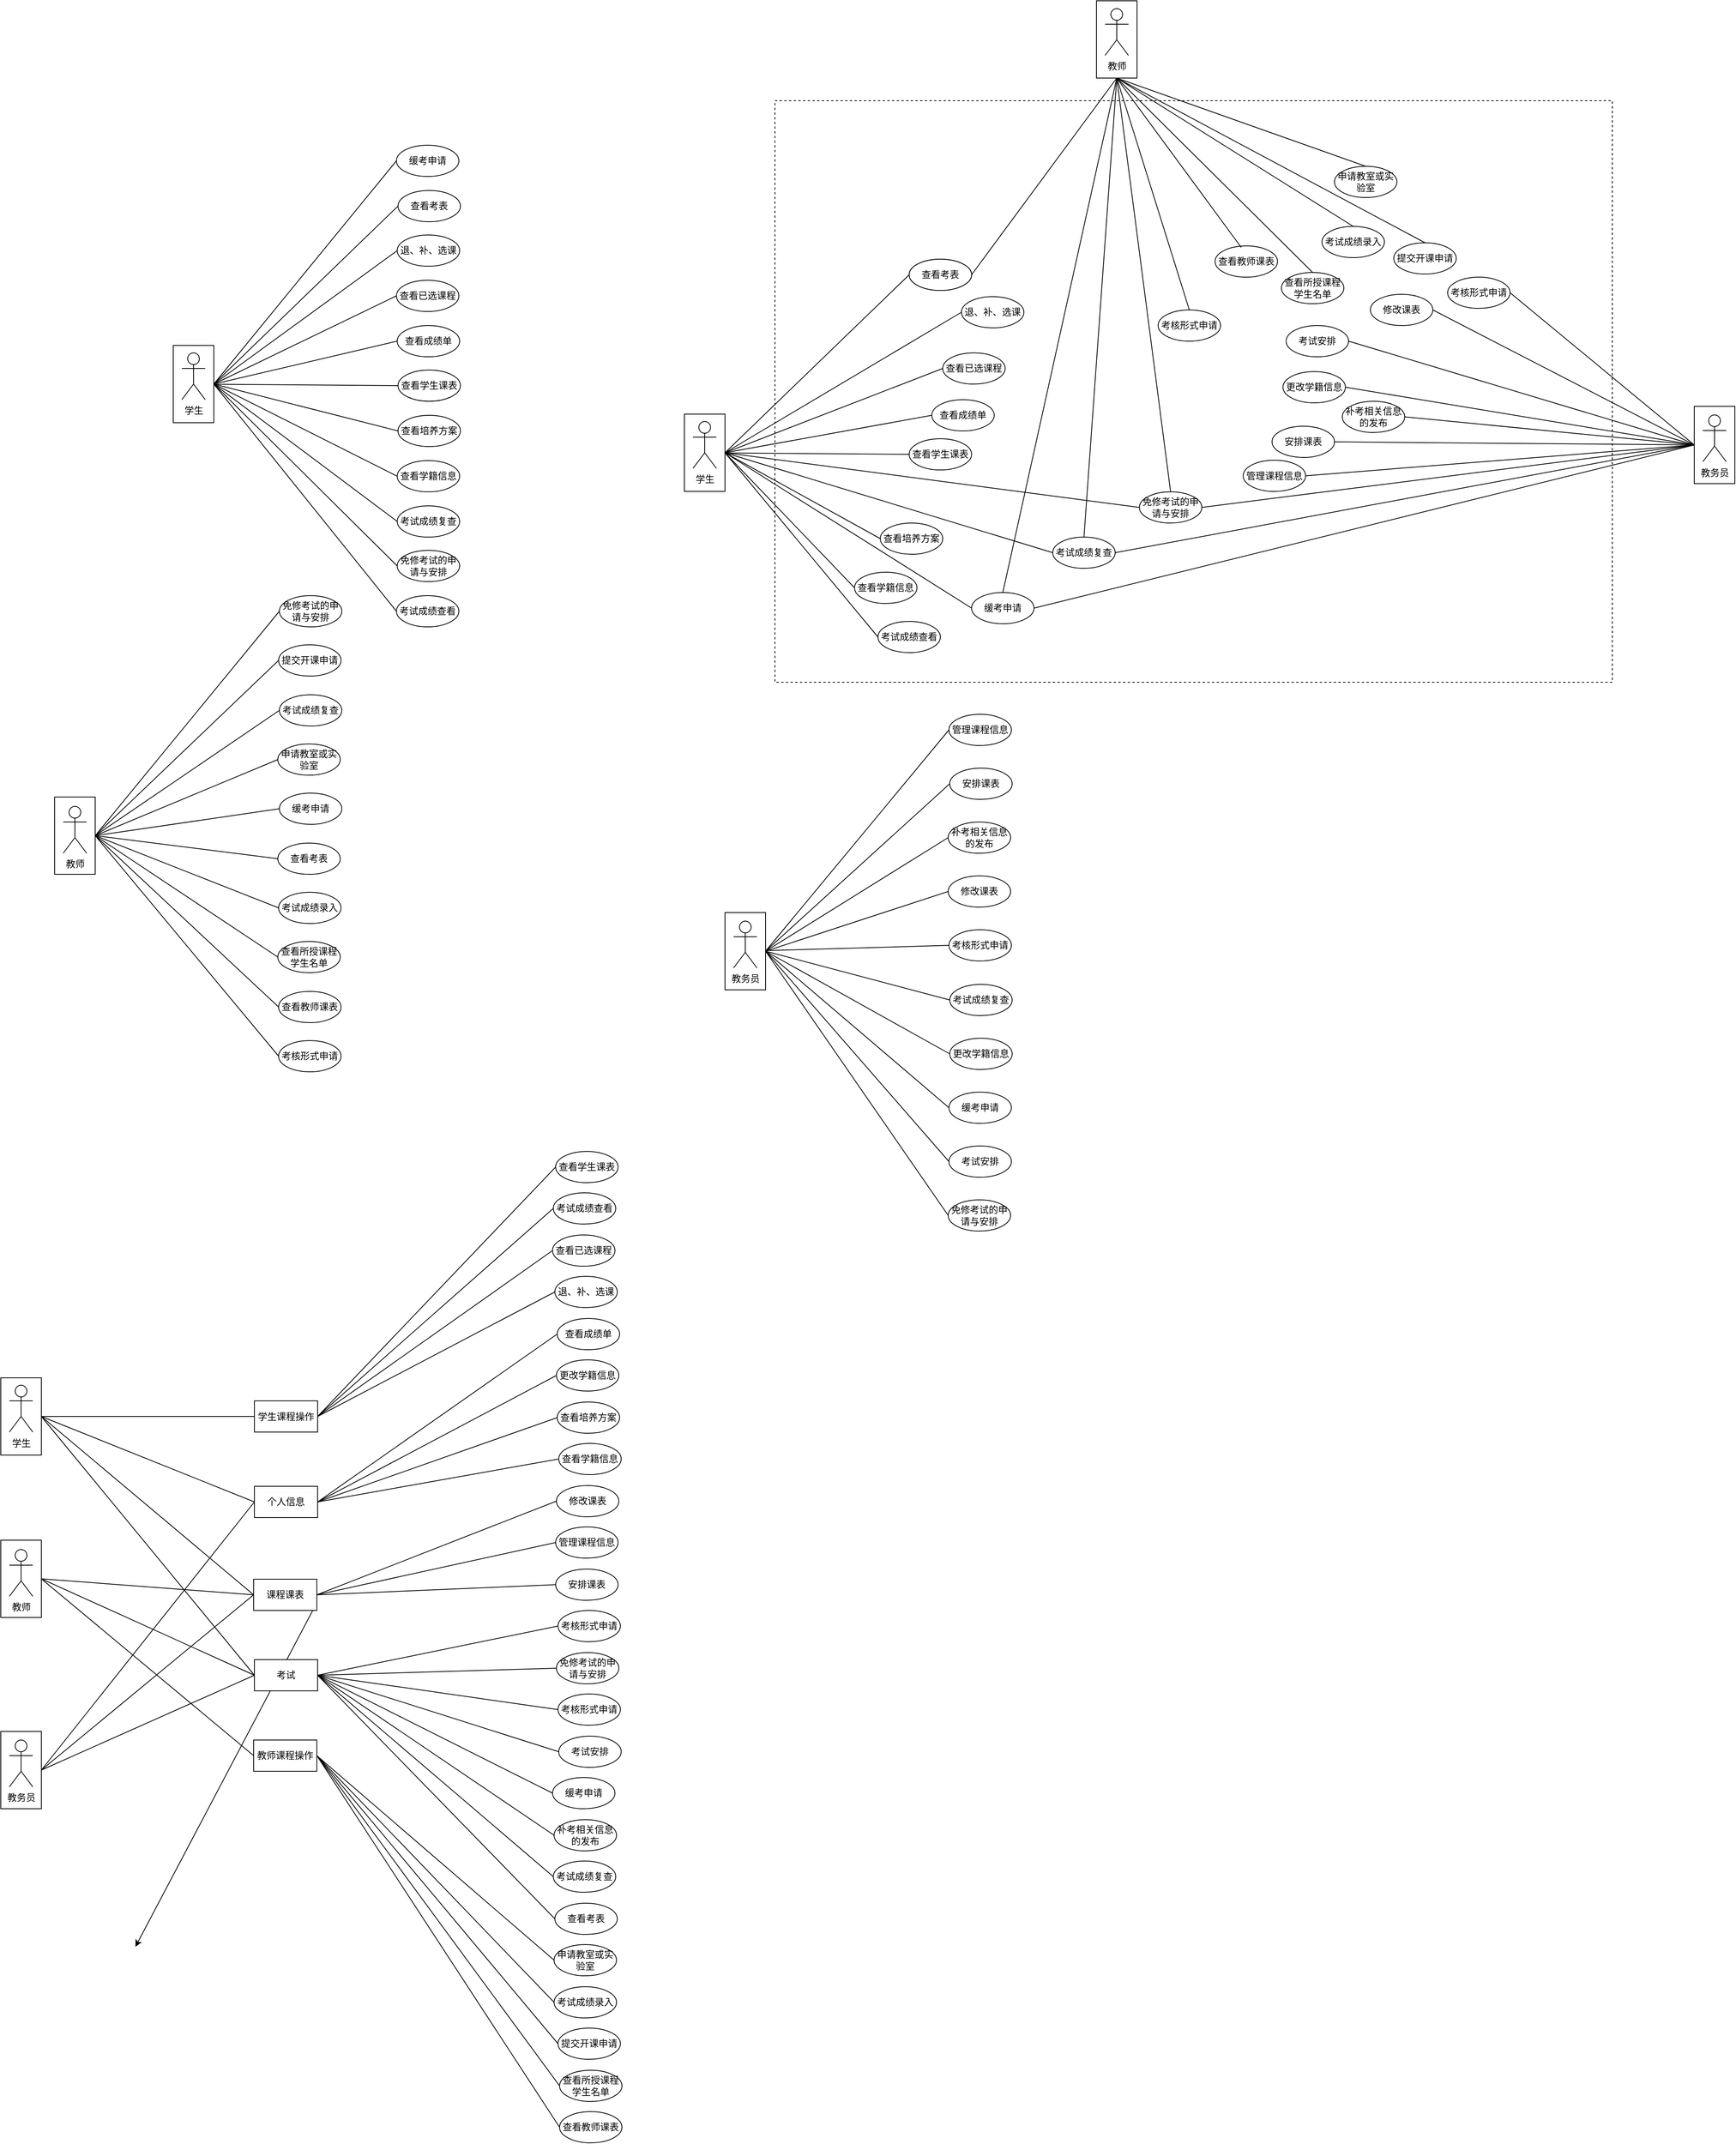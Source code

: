 <mxfile version="14.1.1" type="device"><diagram id="Uk2yM5I7msm4hZq6CL0F" name="Page-1"><mxGraphModel dx="3419" dy="2474" grid="0" gridSize="10" guides="1" tooltips="1" connect="1" arrows="1" fold="1" page="0" pageScale="1" pageWidth="827" pageHeight="1169" math="0" shadow="0"><root><mxCell id="0"/><mxCell id="1" parent="0"/><mxCell id="kk_BrQVL0HhTNiZQEXrp-190" value="" style="rounded=0;whiteSpace=wrap;html=1;gradientColor=none;dashed=1;" parent="1" vertex="1"><mxGeometry x="-1246" y="-783" width="1073" height="745" as="geometry"/></mxCell><mxCell id="kk_BrQVL0HhTNiZQEXrp-70" value="" style="rounded=0;whiteSpace=wrap;html=1;gradientColor=none;" parent="1" vertex="1"><mxGeometry x="-1310" y="257" width="52" height="99" as="geometry"/></mxCell><mxCell id="kk_BrQVL0HhTNiZQEXrp-68" value="" style="rounded=0;whiteSpace=wrap;html=1;gradientColor=none;" parent="1" vertex="1"><mxGeometry x="-2017" y="-469.5" width="52" height="99" as="geometry"/></mxCell><mxCell id="kk_BrQVL0HhTNiZQEXrp-57" value="" style="rounded=0;whiteSpace=wrap;html=1;gradientColor=none;" parent="1" vertex="1"><mxGeometry x="-2169" y="109" width="52" height="99" as="geometry"/></mxCell><mxCell id="kk_BrQVL0HhTNiZQEXrp-1" value="学生&lt;br&gt;" style="shape=umlActor;verticalLabelPosition=bottom;verticalAlign=top;html=1;outlineConnect=0;" parent="1" vertex="1"><mxGeometry x="-2006" y="-460" width="30" height="60" as="geometry"/></mxCell><mxCell id="kk_BrQVL0HhTNiZQEXrp-3" value="教师&lt;br&gt;" style="shape=umlActor;verticalLabelPosition=bottom;verticalAlign=top;html=1;outlineConnect=0;" parent="1" vertex="1"><mxGeometry x="-2158" y="121" width="30" height="60" as="geometry"/></mxCell><mxCell id="kk_BrQVL0HhTNiZQEXrp-5" value="教务员" style="shape=umlActor;verticalLabelPosition=bottom;verticalAlign=top;html=1;outlineConnect=0;" parent="1" vertex="1"><mxGeometry x="-1299" y="268" width="30" height="60" as="geometry"/></mxCell><mxCell id="kk_BrQVL0HhTNiZQEXrp-6" value="退、补、选课" style="ellipse;whiteSpace=wrap;html=1;" parent="1" vertex="1"><mxGeometry x="-1730" y="-611" width="80" height="40" as="geometry"/></mxCell><mxCell id="kk_BrQVL0HhTNiZQEXrp-7" value="查看已选课程" style="ellipse;whiteSpace=wrap;html=1;" parent="1" vertex="1"><mxGeometry x="-1731" y="-553" width="80" height="40" as="geometry"/></mxCell><mxCell id="kk_BrQVL0HhTNiZQEXrp-8" value="申请教室或实验室" style="ellipse;whiteSpace=wrap;html=1;flipV=1;flipH=0;" parent="1" vertex="1"><mxGeometry x="-1883" y="41" width="80" height="40" as="geometry"/></mxCell><mxCell id="kk_BrQVL0HhTNiZQEXrp-9" value="管理课程信息" style="ellipse;whiteSpace=wrap;html=1;" parent="1" vertex="1"><mxGeometry x="-1023" y="3" width="80" height="40" as="geometry"/></mxCell><mxCell id="kk_BrQVL0HhTNiZQEXrp-10" value="提交开课申请" style="ellipse;whiteSpace=wrap;html=1;flipV=1;flipH=0;" parent="1" vertex="1"><mxGeometry x="-1882" y="-86" width="80" height="40" as="geometry"/></mxCell><mxCell id="kk_BrQVL0HhTNiZQEXrp-11" value="安排课表" style="ellipse;whiteSpace=wrap;html=1;" parent="1" vertex="1"><mxGeometry x="-1022" y="72" width="80" height="40" as="geometry"/></mxCell><mxCell id="kk_BrQVL0HhTNiZQEXrp-12" value="查看所授课程学生名单" style="ellipse;whiteSpace=wrap;html=1;flipV=1;flipH=0;" parent="1" vertex="1"><mxGeometry x="-1883" y="294" width="80" height="40" as="geometry"/></mxCell><mxCell id="kk_BrQVL0HhTNiZQEXrp-14" value="查看学生课表&lt;span style=&quot;color: rgba(0 , 0 , 0 , 0) ; font-family: monospace ; font-size: 0px&quot;&gt;%3CmxGraphModel%3E%3Croot%3E%3CmxCell%20id%3D%220%22%2F%3E%3CmxCell%20id%3D%221%22%20parent%3D%220%22%2F%3E%3CmxCell%20id%3D%222%22%20value%3D%22%E5%AE%89%E6%8E%92%E8%AF%BE%E8%A1%A8%22%20style%3D%22ellipse%3BwhiteSpace%3Dwrap%3Bhtml%3D1%3B%22%20vertex%3D%221%22%20parent%3D%221%22%3E%3CmxGeometry%20x%3D%22-1761%22%20y%3D%2236%22%20width%3D%2280%22%20height%3D%2240%22%20as%3D%22geometry%22%2F%3E%3C%2FmxCell%3E%3C%2Froot%3E%3C%2FmxGraphModel%3E&lt;/span&gt;" style="ellipse;whiteSpace=wrap;html=1;" parent="1" vertex="1"><mxGeometry x="-1729" y="-438" width="80" height="40" as="geometry"/></mxCell><mxCell id="kk_BrQVL0HhTNiZQEXrp-15" value="查看教师课表" style="ellipse;whiteSpace=wrap;html=1;flipV=1;flipH=0;" parent="1" vertex="1"><mxGeometry x="-1882" y="358" width="80" height="40" as="geometry"/></mxCell><mxCell id="kk_BrQVL0HhTNiZQEXrp-16" value="修改课表" style="ellipse;whiteSpace=wrap;html=1;" parent="1" vertex="1"><mxGeometry x="-1024" y="210" width="80" height="40" as="geometry"/></mxCell><mxCell id="kk_BrQVL0HhTNiZQEXrp-31" value="考试安排" style="ellipse;whiteSpace=wrap;html=1;" parent="1" vertex="1"><mxGeometry x="-1023" y="556" width="80" height="40" as="geometry"/></mxCell><mxCell id="kk_BrQVL0HhTNiZQEXrp-32" value="考核形式申请&lt;span style=&quot;color: rgba(0 , 0 , 0 , 0) ; font-family: monospace ; font-size: 0px&quot;&gt;%3CmxGraphModel%3E%3Croot%3E%3CmxCell%20id%3D%220%22%2F%3E%3CmxCell%20id%3D%221%22%20parent%3D%220%22%2F%3E%3CmxCell%20id%3D%222%22%20value%3D%22%E4%BF%AE%E6%94%B9%E8%AF%BE%E8%A1%A8%22%20style%3D%22ellipse%3BwhiteSpace%3Dwrap%3Bhtml%3D1%3B%22%20vertex%3D%221%22%20parent%3D%221%22%3E%3CmxGeometry%20x%3D%22-1739%22%20y%3D%22288%22%20width%3D%2280%22%20height%3D%2240%22%20as%3D%22geometry%22%2F%3E%3C%2FmxCell%3E%3C%2Froot%3E%3C%2FmxGraphModel%3E&lt;/span&gt;" style="ellipse;whiteSpace=wrap;html=1;flipV=1;flipH=0;" parent="1" vertex="1"><mxGeometry x="-1882" y="421" width="80" height="40" as="geometry"/></mxCell><mxCell id="kk_BrQVL0HhTNiZQEXrp-33" value="缓考申请" style="ellipse;whiteSpace=wrap;html=1;" parent="1" vertex="1"><mxGeometry x="-1731" y="-726" width="80" height="40" as="geometry"/></mxCell><mxCell id="kk_BrQVL0HhTNiZQEXrp-34" value="考试成绩录入" style="ellipse;whiteSpace=wrap;html=1;flipV=1;flipH=0;" parent="1" vertex="1"><mxGeometry x="-1882" y="231" width="80" height="40" as="geometry"/></mxCell><mxCell id="kk_BrQVL0HhTNiZQEXrp-35" value="考试成绩查看" style="ellipse;whiteSpace=wrap;html=1;" parent="1" vertex="1"><mxGeometry x="-1731" y="-149" width="80" height="40" as="geometry"/></mxCell><mxCell id="kk_BrQVL0HhTNiZQEXrp-36" value="考试成绩复查" style="ellipse;whiteSpace=wrap;html=1;" parent="1" vertex="1"><mxGeometry x="-1730" y="-264" width="80" height="40" as="geometry"/></mxCell><mxCell id="kk_BrQVL0HhTNiZQEXrp-37" value="查看考表" style="ellipse;whiteSpace=wrap;html=1;" parent="1" vertex="1"><mxGeometry x="-1729" y="-668" width="80" height="40" as="geometry"/></mxCell><mxCell id="kk_BrQVL0HhTNiZQEXrp-38" value="补考相关信息的发布" style="ellipse;whiteSpace=wrap;html=1;" parent="1" vertex="1"><mxGeometry x="-1024" y="141" width="80" height="40" as="geometry"/></mxCell><mxCell id="kk_BrQVL0HhTNiZQEXrp-39" value="免修考试的申请与安排" style="ellipse;whiteSpace=wrap;html=1;" parent="1" vertex="1"><mxGeometry x="-1730" y="-207" width="80" height="40" as="geometry"/></mxCell><mxCell id="kk_BrQVL0HhTNiZQEXrp-40" value="查看学籍信息" style="ellipse;whiteSpace=wrap;html=1;" parent="1" vertex="1"><mxGeometry x="-1730" y="-322" width="80" height="40" as="geometry"/></mxCell><mxCell id="kk_BrQVL0HhTNiZQEXrp-41" value="更改学籍信息" style="ellipse;whiteSpace=wrap;html=1;" parent="1" vertex="1"><mxGeometry x="-1022" y="418" width="80" height="40" as="geometry"/></mxCell><mxCell id="kk_BrQVL0HhTNiZQEXrp-42" value="查看培养方案" style="ellipse;whiteSpace=wrap;html=1;" parent="1" vertex="1"><mxGeometry x="-1729" y="-380" width="80" height="40" as="geometry"/></mxCell><mxCell id="kk_BrQVL0HhTNiZQEXrp-43" value="查看成绩单" style="ellipse;whiteSpace=wrap;html=1;" parent="1" vertex="1"><mxGeometry x="-1730" y="-495" width="80" height="40" as="geometry"/></mxCell><mxCell id="kk_BrQVL0HhTNiZQEXrp-45" value="免修考试的申请与安排" style="ellipse;whiteSpace=wrap;html=1;flipV=1;flipH=0;" parent="1" vertex="1"><mxGeometry x="-1881" y="-149" width="80" height="40" as="geometry"/></mxCell><mxCell id="kk_BrQVL0HhTNiZQEXrp-46" value="免修考试的申请与安排" style="ellipse;whiteSpace=wrap;html=1;" parent="1" vertex="1"><mxGeometry x="-1024" y="625" width="80" height="40" as="geometry"/></mxCell><mxCell id="kk_BrQVL0HhTNiZQEXrp-47" value="考试成绩复查" style="ellipse;whiteSpace=wrap;html=1;flipV=1;flipH=0;" parent="1" vertex="1"><mxGeometry x="-1881" y="-22" width="80" height="40" as="geometry"/></mxCell><mxCell id="kk_BrQVL0HhTNiZQEXrp-49" value="考试成绩复查" style="ellipse;whiteSpace=wrap;html=1;" parent="1" vertex="1"><mxGeometry x="-1022" y="349" width="80" height="40" as="geometry"/></mxCell><mxCell id="kk_BrQVL0HhTNiZQEXrp-50" value="查看考表" style="ellipse;whiteSpace=wrap;html=1;flipV=1;flipH=0;" parent="1" vertex="1"><mxGeometry x="-1883" y="168" width="80" height="40" as="geometry"/></mxCell><mxCell id="kk_BrQVL0HhTNiZQEXrp-51" value="缓考申请" style="ellipse;whiteSpace=wrap;html=1;flipV=1;flipH=0;" parent="1" vertex="1"><mxGeometry x="-1881" y="104" width="80" height="40" as="geometry"/></mxCell><mxCell id="kk_BrQVL0HhTNiZQEXrp-52" value="缓考申请" style="ellipse;whiteSpace=wrap;html=1;" parent="1" vertex="1"><mxGeometry x="-1023" y="487" width="80" height="40" as="geometry"/></mxCell><mxCell id="kk_BrQVL0HhTNiZQEXrp-53" value="考核形式申请&lt;span style=&quot;color: rgba(0 , 0 , 0 , 0) ; font-family: monospace ; font-size: 0px&quot;&gt;%3CmxGraphModel%3E%3Croot%3E%3CmxCell%20id%3D%220%22%2F%3E%3CmxCell%20id%3D%221%22%20parent%3D%220%22%2F%3E%3CmxCell%20id%3D%222%22%20value%3D%22%E4%BF%AE%E6%94%B9%E8%AF%BE%E8%A1%A8%22%20style%3D%22ellipse%3BwhiteSpace%3Dwrap%3Bhtml%3D1%3B%22%20vertex%3D%221%22%20parent%3D%221%22%3E%3CmxGeometry%20x%3D%22-1739%22%20y%3D%22288%22%20width%3D%2280%22%20height%3D%2240%22%20as%3D%22geometry%22%2F%3E%3C%2FmxCell%3E%3C%2Froot%3E%3C%2FmxGraphModel%3E&lt;/span&gt;" style="ellipse;whiteSpace=wrap;html=1;" parent="1" vertex="1"><mxGeometry x="-1023" y="279" width="80" height="40" as="geometry"/></mxCell><mxCell id="kk_BrQVL0HhTNiZQEXrp-58" value="" style="endArrow=none;html=1;exitX=1;exitY=0.5;exitDx=0;exitDy=0;entryX=0;entryY=0.5;entryDx=0;entryDy=0;" parent="1" source="kk_BrQVL0HhTNiZQEXrp-57" target="kk_BrQVL0HhTNiZQEXrp-45" edge="1"><mxGeometry width="50" height="50" relative="1" as="geometry"><mxPoint x="-1776" y="153" as="sourcePoint"/><mxPoint x="-1726" y="103" as="targetPoint"/></mxGeometry></mxCell><mxCell id="kk_BrQVL0HhTNiZQEXrp-59" value="" style="endArrow=none;html=1;exitX=1;exitY=0.5;exitDx=0;exitDy=0;entryX=0;entryY=0.5;entryDx=0;entryDy=0;" parent="1" source="kk_BrQVL0HhTNiZQEXrp-57" target="kk_BrQVL0HhTNiZQEXrp-10" edge="1"><mxGeometry width="50" height="50" relative="1" as="geometry"><mxPoint x="-2107" y="168.5" as="sourcePoint"/><mxPoint x="-1871" y="-119" as="targetPoint"/></mxGeometry></mxCell><mxCell id="kk_BrQVL0HhTNiZQEXrp-60" value="" style="endArrow=none;html=1;exitX=1;exitY=0.5;exitDx=0;exitDy=0;entryX=0;entryY=0.5;entryDx=0;entryDy=0;" parent="1" source="kk_BrQVL0HhTNiZQEXrp-57" target="kk_BrQVL0HhTNiZQEXrp-47" edge="1"><mxGeometry width="50" height="50" relative="1" as="geometry"><mxPoint x="-2107" y="168.5" as="sourcePoint"/><mxPoint x="-1872.0" y="-56" as="targetPoint"/></mxGeometry></mxCell><mxCell id="kk_BrQVL0HhTNiZQEXrp-61" value="" style="endArrow=none;html=1;exitX=1;exitY=0.5;exitDx=0;exitDy=0;entryX=0;entryY=0.5;entryDx=0;entryDy=0;" parent="1" source="kk_BrQVL0HhTNiZQEXrp-57" target="kk_BrQVL0HhTNiZQEXrp-8" edge="1"><mxGeometry width="50" height="50" relative="1" as="geometry"><mxPoint x="-2097" y="178.5" as="sourcePoint"/><mxPoint x="-1862.0" y="-46" as="targetPoint"/></mxGeometry></mxCell><mxCell id="kk_BrQVL0HhTNiZQEXrp-62" value="" style="endArrow=none;html=1;exitX=1;exitY=0.5;exitDx=0;exitDy=0;entryX=0;entryY=0.5;entryDx=0;entryDy=0;" parent="1" source="kk_BrQVL0HhTNiZQEXrp-57" target="kk_BrQVL0HhTNiZQEXrp-51" edge="1"><mxGeometry width="50" height="50" relative="1" as="geometry"><mxPoint x="-2087" y="188.5" as="sourcePoint"/><mxPoint x="-1852.0" y="-36" as="targetPoint"/></mxGeometry></mxCell><mxCell id="kk_BrQVL0HhTNiZQEXrp-63" value="" style="endArrow=none;html=1;exitX=1;exitY=0.5;exitDx=0;exitDy=0;entryX=0;entryY=0.5;entryDx=0;entryDy=0;" parent="1" source="kk_BrQVL0HhTNiZQEXrp-57" target="kk_BrQVL0HhTNiZQEXrp-50" edge="1"><mxGeometry width="50" height="50" relative="1" as="geometry"><mxPoint x="-2077" y="198.5" as="sourcePoint"/><mxPoint x="-1842.0" y="-26" as="targetPoint"/></mxGeometry></mxCell><mxCell id="kk_BrQVL0HhTNiZQEXrp-64" value="" style="endArrow=none;html=1;exitX=1;exitY=0.5;exitDx=0;exitDy=0;entryX=0;entryY=0.5;entryDx=0;entryDy=0;" parent="1" source="kk_BrQVL0HhTNiZQEXrp-57" target="kk_BrQVL0HhTNiZQEXrp-34" edge="1"><mxGeometry width="50" height="50" relative="1" as="geometry"><mxPoint x="-2067" y="208.5" as="sourcePoint"/><mxPoint x="-1832.0" y="-16" as="targetPoint"/></mxGeometry></mxCell><mxCell id="kk_BrQVL0HhTNiZQEXrp-65" value="" style="endArrow=none;html=1;exitX=1;exitY=0.5;exitDx=0;exitDy=0;entryX=0;entryY=0.5;entryDx=0;entryDy=0;" parent="1" source="kk_BrQVL0HhTNiZQEXrp-57" target="kk_BrQVL0HhTNiZQEXrp-12" edge="1"><mxGeometry width="50" height="50" relative="1" as="geometry"><mxPoint x="-2057" y="218.5" as="sourcePoint"/><mxPoint x="-1822.0" y="-6" as="targetPoint"/></mxGeometry></mxCell><mxCell id="kk_BrQVL0HhTNiZQEXrp-66" value="" style="endArrow=none;html=1;exitX=1;exitY=0.5;exitDx=0;exitDy=0;entryX=0;entryY=0.5;entryDx=0;entryDy=0;" parent="1" source="kk_BrQVL0HhTNiZQEXrp-57" target="kk_BrQVL0HhTNiZQEXrp-15" edge="1"><mxGeometry width="50" height="50" relative="1" as="geometry"><mxPoint x="-2047.0" y="228.5" as="sourcePoint"/><mxPoint x="-1812.0" y="4" as="targetPoint"/></mxGeometry></mxCell><mxCell id="kk_BrQVL0HhTNiZQEXrp-67" value="" style="endArrow=none;html=1;exitX=1;exitY=0.5;exitDx=0;exitDy=0;entryX=0;entryY=0.5;entryDx=0;entryDy=0;" parent="1" source="kk_BrQVL0HhTNiZQEXrp-57" target="kk_BrQVL0HhTNiZQEXrp-32" edge="1"><mxGeometry width="50" height="50" relative="1" as="geometry"><mxPoint x="-2037.0" y="238.5" as="sourcePoint"/><mxPoint x="-1802.0" y="14" as="targetPoint"/></mxGeometry></mxCell><mxCell id="kk_BrQVL0HhTNiZQEXrp-72" value="" style="endArrow=none;html=1;exitX=1;exitY=0.5;exitDx=0;exitDy=0;entryX=0;entryY=0.5;entryDx=0;entryDy=0;" parent="1" source="kk_BrQVL0HhTNiZQEXrp-68" target="kk_BrQVL0HhTNiZQEXrp-33" edge="1"><mxGeometry width="50" height="50" relative="1" as="geometry"><mxPoint x="-1664" y="-444" as="sourcePoint"/><mxPoint x="-1614" y="-494" as="targetPoint"/></mxGeometry></mxCell><mxCell id="kk_BrQVL0HhTNiZQEXrp-74" value="" style="endArrow=none;html=1;entryX=0;entryY=0.5;entryDx=0;entryDy=0;exitX=1;exitY=0.5;exitDx=0;exitDy=0;" parent="1" source="kk_BrQVL0HhTNiZQEXrp-68" target="kk_BrQVL0HhTNiZQEXrp-37" edge="1"><mxGeometry width="50" height="50" relative="1" as="geometry"><mxPoint x="-1955" y="-381" as="sourcePoint"/><mxPoint x="-1721" y="-696.0" as="targetPoint"/></mxGeometry></mxCell><mxCell id="kk_BrQVL0HhTNiZQEXrp-75" value="" style="endArrow=none;html=1;exitX=1;exitY=0.5;exitDx=0;exitDy=0;entryX=0;entryY=0.5;entryDx=0;entryDy=0;" parent="1" source="kk_BrQVL0HhTNiZQEXrp-68" target="kk_BrQVL0HhTNiZQEXrp-6" edge="1"><mxGeometry width="50" height="50" relative="1" as="geometry"><mxPoint x="-1945.0" y="-400" as="sourcePoint"/><mxPoint x="-1711" y="-686.0" as="targetPoint"/></mxGeometry></mxCell><mxCell id="kk_BrQVL0HhTNiZQEXrp-76" value="" style="endArrow=none;html=1;exitX=1;exitY=0.5;exitDx=0;exitDy=0;entryX=0;entryY=0.5;entryDx=0;entryDy=0;" parent="1" source="kk_BrQVL0HhTNiZQEXrp-68" target="kk_BrQVL0HhTNiZQEXrp-7" edge="1"><mxGeometry width="50" height="50" relative="1" as="geometry"><mxPoint x="-1935.0" y="-390" as="sourcePoint"/><mxPoint x="-1701" y="-676.0" as="targetPoint"/></mxGeometry></mxCell><mxCell id="kk_BrQVL0HhTNiZQEXrp-77" value="" style="endArrow=none;html=1;exitX=1;exitY=0.5;exitDx=0;exitDy=0;entryX=0;entryY=0.5;entryDx=0;entryDy=0;" parent="1" source="kk_BrQVL0HhTNiZQEXrp-68" target="kk_BrQVL0HhTNiZQEXrp-43" edge="1"><mxGeometry width="50" height="50" relative="1" as="geometry"><mxPoint x="-1925.0" y="-380" as="sourcePoint"/><mxPoint x="-1691" y="-666.0" as="targetPoint"/></mxGeometry></mxCell><mxCell id="kk_BrQVL0HhTNiZQEXrp-78" value="" style="endArrow=none;html=1;entryX=0;entryY=0.5;entryDx=0;entryDy=0;" parent="1" source="kk_BrQVL0HhTNiZQEXrp-68" target="kk_BrQVL0HhTNiZQEXrp-14" edge="1"><mxGeometry width="50" height="50" relative="1" as="geometry"><mxPoint x="-1915.0" y="-370" as="sourcePoint"/><mxPoint x="-1681" y="-656.0" as="targetPoint"/></mxGeometry></mxCell><mxCell id="kk_BrQVL0HhTNiZQEXrp-79" value="" style="endArrow=none;html=1;exitX=1;exitY=0.5;exitDx=0;exitDy=0;entryX=0;entryY=0.5;entryDx=0;entryDy=0;" parent="1" source="kk_BrQVL0HhTNiZQEXrp-68" target="kk_BrQVL0HhTNiZQEXrp-42" edge="1"><mxGeometry width="50" height="50" relative="1" as="geometry"><mxPoint x="-1905.0" y="-360" as="sourcePoint"/><mxPoint x="-1671" y="-646.0" as="targetPoint"/></mxGeometry></mxCell><mxCell id="kk_BrQVL0HhTNiZQEXrp-80" value="" style="endArrow=none;html=1;exitX=1;exitY=0.5;exitDx=0;exitDy=0;entryX=0;entryY=0.5;entryDx=0;entryDy=0;" parent="1" source="kk_BrQVL0HhTNiZQEXrp-68" target="kk_BrQVL0HhTNiZQEXrp-40" edge="1"><mxGeometry width="50" height="50" relative="1" as="geometry"><mxPoint x="-1895.0" y="-350" as="sourcePoint"/><mxPoint x="-1661" y="-636.0" as="targetPoint"/></mxGeometry></mxCell><mxCell id="kk_BrQVL0HhTNiZQEXrp-81" value="" style="endArrow=none;html=1;exitX=1;exitY=0.5;exitDx=0;exitDy=0;entryX=0;entryY=0.5;entryDx=0;entryDy=0;" parent="1" source="kk_BrQVL0HhTNiZQEXrp-68" target="kk_BrQVL0HhTNiZQEXrp-36" edge="1"><mxGeometry width="50" height="50" relative="1" as="geometry"><mxPoint x="-1885.0" y="-340" as="sourcePoint"/><mxPoint x="-1753" y="-257" as="targetPoint"/></mxGeometry></mxCell><mxCell id="kk_BrQVL0HhTNiZQEXrp-82" value="" style="endArrow=none;html=1;exitX=1;exitY=0.5;exitDx=0;exitDy=0;entryX=0;entryY=0.5;entryDx=0;entryDy=0;" parent="1" source="kk_BrQVL0HhTNiZQEXrp-68" target="kk_BrQVL0HhTNiZQEXrp-39" edge="1"><mxGeometry width="50" height="50" relative="1" as="geometry"><mxPoint x="-1875.0" y="-330" as="sourcePoint"/><mxPoint x="-1641" y="-616.0" as="targetPoint"/></mxGeometry></mxCell><mxCell id="kk_BrQVL0HhTNiZQEXrp-83" value="" style="endArrow=none;html=1;exitX=1;exitY=0.5;exitDx=0;exitDy=0;entryX=0;entryY=0.5;entryDx=0;entryDy=0;" parent="1" source="kk_BrQVL0HhTNiZQEXrp-68" target="kk_BrQVL0HhTNiZQEXrp-35" edge="1"><mxGeometry width="50" height="50" relative="1" as="geometry"><mxPoint x="-1865.0" y="-320" as="sourcePoint"/><mxPoint x="-1631" y="-606.0" as="targetPoint"/></mxGeometry></mxCell><mxCell id="kk_BrQVL0HhTNiZQEXrp-85" value="" style="endArrow=none;html=1;exitX=1;exitY=0.5;exitDx=0;exitDy=0;entryX=0;entryY=0.5;entryDx=0;entryDy=0;" parent="1" source="kk_BrQVL0HhTNiZQEXrp-70" target="kk_BrQVL0HhTNiZQEXrp-9" edge="1"><mxGeometry width="50" height="50" relative="1" as="geometry"><mxPoint x="-1165" y="366" as="sourcePoint"/><mxPoint x="-1115" y="316" as="targetPoint"/></mxGeometry></mxCell><mxCell id="kk_BrQVL0HhTNiZQEXrp-86" value="" style="endArrow=none;html=1;exitX=1;exitY=0.5;exitDx=0;exitDy=0;entryX=0;entryY=0.5;entryDx=0;entryDy=0;" parent="1" source="kk_BrQVL0HhTNiZQEXrp-70" target="kk_BrQVL0HhTNiZQEXrp-11" edge="1"><mxGeometry width="50" height="50" relative="1" as="geometry"><mxPoint x="-1248.0" y="316.5" as="sourcePoint"/><mxPoint x="-1013.0" y="33" as="targetPoint"/></mxGeometry></mxCell><mxCell id="kk_BrQVL0HhTNiZQEXrp-87" value="" style="endArrow=none;html=1;exitX=1;exitY=0.5;exitDx=0;exitDy=0;entryX=0;entryY=0.5;entryDx=0;entryDy=0;" parent="1" source="kk_BrQVL0HhTNiZQEXrp-70" target="kk_BrQVL0HhTNiZQEXrp-38" edge="1"><mxGeometry width="50" height="50" relative="1" as="geometry"><mxPoint x="-1238.0" y="326.5" as="sourcePoint"/><mxPoint x="-1003.0" y="43" as="targetPoint"/></mxGeometry></mxCell><mxCell id="kk_BrQVL0HhTNiZQEXrp-88" value="" style="endArrow=none;html=1;exitX=1;exitY=0.5;exitDx=0;exitDy=0;entryX=0;entryY=0.5;entryDx=0;entryDy=0;" parent="1" source="kk_BrQVL0HhTNiZQEXrp-70" target="kk_BrQVL0HhTNiZQEXrp-16" edge="1"><mxGeometry width="50" height="50" relative="1" as="geometry"><mxPoint x="-1228.0" y="336.5" as="sourcePoint"/><mxPoint x="-993.0" y="53" as="targetPoint"/></mxGeometry></mxCell><mxCell id="kk_BrQVL0HhTNiZQEXrp-89" value="" style="endArrow=none;html=1;entryX=0;entryY=0.5;entryDx=0;entryDy=0;" parent="1" source="kk_BrQVL0HhTNiZQEXrp-70" target="kk_BrQVL0HhTNiZQEXrp-53" edge="1"><mxGeometry width="50" height="50" relative="1" as="geometry"><mxPoint x="-1218.0" y="346.5" as="sourcePoint"/><mxPoint x="-983.0" y="63" as="targetPoint"/></mxGeometry></mxCell><mxCell id="kk_BrQVL0HhTNiZQEXrp-90" value="" style="endArrow=none;html=1;exitX=1;exitY=0.5;exitDx=0;exitDy=0;entryX=0;entryY=0.5;entryDx=0;entryDy=0;" parent="1" source="kk_BrQVL0HhTNiZQEXrp-70" target="kk_BrQVL0HhTNiZQEXrp-49" edge="1"><mxGeometry width="50" height="50" relative="1" as="geometry"><mxPoint x="-1208.0" y="356.5" as="sourcePoint"/><mxPoint x="-973.0" y="73" as="targetPoint"/></mxGeometry></mxCell><mxCell id="kk_BrQVL0HhTNiZQEXrp-91" value="" style="endArrow=none;html=1;exitX=1;exitY=0.5;exitDx=0;exitDy=0;entryX=0;entryY=0.5;entryDx=0;entryDy=0;" parent="1" source="kk_BrQVL0HhTNiZQEXrp-70" target="kk_BrQVL0HhTNiZQEXrp-41" edge="1"><mxGeometry width="50" height="50" relative="1" as="geometry"><mxPoint x="-1198.0" y="366.5" as="sourcePoint"/><mxPoint x="-963.0" y="83" as="targetPoint"/></mxGeometry></mxCell><mxCell id="kk_BrQVL0HhTNiZQEXrp-92" value="" style="endArrow=none;html=1;exitX=1;exitY=0.5;exitDx=0;exitDy=0;entryX=0;entryY=0.5;entryDx=0;entryDy=0;" parent="1" source="kk_BrQVL0HhTNiZQEXrp-70" target="kk_BrQVL0HhTNiZQEXrp-52" edge="1"><mxGeometry width="50" height="50" relative="1" as="geometry"><mxPoint x="-1188.0" y="376.5" as="sourcePoint"/><mxPoint x="-953.0" y="93" as="targetPoint"/></mxGeometry></mxCell><mxCell id="kk_BrQVL0HhTNiZQEXrp-93" value="" style="endArrow=none;html=1;exitX=1;exitY=0.5;exitDx=0;exitDy=0;entryX=0;entryY=0.5;entryDx=0;entryDy=0;" parent="1" source="kk_BrQVL0HhTNiZQEXrp-70" target="kk_BrQVL0HhTNiZQEXrp-31" edge="1"><mxGeometry width="50" height="50" relative="1" as="geometry"><mxPoint x="-1178.0" y="386.5" as="sourcePoint"/><mxPoint x="-943.0" y="103" as="targetPoint"/></mxGeometry></mxCell><mxCell id="kk_BrQVL0HhTNiZQEXrp-94" value="" style="endArrow=none;html=1;exitX=1;exitY=0.5;exitDx=0;exitDy=0;entryX=0;entryY=0.5;entryDx=0;entryDy=0;" parent="1" source="kk_BrQVL0HhTNiZQEXrp-70" target="kk_BrQVL0HhTNiZQEXrp-46" edge="1"><mxGeometry width="50" height="50" relative="1" as="geometry"><mxPoint x="-1168.0" y="396.5" as="sourcePoint"/><mxPoint x="-933.0" y="113" as="targetPoint"/></mxGeometry></mxCell><mxCell id="kk_BrQVL0HhTNiZQEXrp-95" value="" style="rounded=0;whiteSpace=wrap;html=1;gradientColor=none;" parent="1" vertex="1"><mxGeometry x="-68" y="-391.5" width="52" height="99" as="geometry"/></mxCell><mxCell id="kk_BrQVL0HhTNiZQEXrp-96" value="" style="rounded=0;whiteSpace=wrap;html=1;gradientColor=none;" parent="1" vertex="1"><mxGeometry x="-1362" y="-381.5" width="52" height="99" as="geometry"/></mxCell><mxCell id="kk_BrQVL0HhTNiZQEXrp-98" value="学生&lt;br&gt;" style="shape=umlActor;verticalLabelPosition=bottom;verticalAlign=top;html=1;outlineConnect=0;" parent="1" vertex="1"><mxGeometry x="-1351" y="-372" width="30" height="60" as="geometry"/></mxCell><mxCell id="kk_BrQVL0HhTNiZQEXrp-100" value="教务员" style="shape=umlActor;verticalLabelPosition=bottom;verticalAlign=top;html=1;outlineConnect=0;" parent="1" vertex="1"><mxGeometry x="-57" y="-380.5" width="30" height="60" as="geometry"/></mxCell><mxCell id="kk_BrQVL0HhTNiZQEXrp-101" value="退、补、选课" style="ellipse;whiteSpace=wrap;html=1;" parent="1" vertex="1"><mxGeometry x="-1007" y="-532" width="80" height="40" as="geometry"/></mxCell><mxCell id="kk_BrQVL0HhTNiZQEXrp-102" value="查看已选课程" style="ellipse;whiteSpace=wrap;html=1;" parent="1" vertex="1"><mxGeometry x="-1031" y="-460" width="80" height="40" as="geometry"/></mxCell><mxCell id="kk_BrQVL0HhTNiZQEXrp-104" value="管理课程信息" style="ellipse;whiteSpace=wrap;html=1;" parent="1" vertex="1"><mxGeometry x="-646" y="-322.5" width="80" height="40" as="geometry"/></mxCell><mxCell id="kk_BrQVL0HhTNiZQEXrp-106" value="安排课表" style="ellipse;whiteSpace=wrap;html=1;" parent="1" vertex="1"><mxGeometry x="-609" y="-366" width="80" height="40" as="geometry"/></mxCell><mxCell id="kk_BrQVL0HhTNiZQEXrp-108" value="查看学生课表&lt;span style=&quot;color: rgba(0 , 0 , 0 , 0) ; font-family: monospace ; font-size: 0px&quot;&gt;%3CmxGraphModel%3E%3Croot%3E%3CmxCell%20id%3D%220%22%2F%3E%3CmxCell%20id%3D%221%22%20parent%3D%220%22%2F%3E%3CmxCell%20id%3D%222%22%20value%3D%22%E5%AE%89%E6%8E%92%E8%AF%BE%E8%A1%A8%22%20style%3D%22ellipse%3BwhiteSpace%3Dwrap%3Bhtml%3D1%3B%22%20vertex%3D%221%22%20parent%3D%221%22%3E%3CmxGeometry%20x%3D%22-1761%22%20y%3D%2236%22%20width%3D%2280%22%20height%3D%2240%22%20as%3D%22geometry%22%2F%3E%3C%2FmxCell%3E%3C%2Froot%3E%3C%2FmxGraphModel%3E&lt;/span&gt;" style="ellipse;whiteSpace=wrap;html=1;" parent="1" vertex="1"><mxGeometry x="-1074" y="-350" width="80" height="40" as="geometry"/></mxCell><mxCell id="kk_BrQVL0HhTNiZQEXrp-110" value="修改课表" style="ellipse;whiteSpace=wrap;html=1;" parent="1" vertex="1"><mxGeometry x="-483" y="-535" width="80" height="40" as="geometry"/></mxCell><mxCell id="kk_BrQVL0HhTNiZQEXrp-113" value="缓考申请" style="ellipse;whiteSpace=wrap;html=1;" parent="1" vertex="1"><mxGeometry x="-994" y="-153" width="80" height="40" as="geometry"/></mxCell><mxCell id="kk_BrQVL0HhTNiZQEXrp-115" value="考试成绩查看" style="ellipse;whiteSpace=wrap;html=1;" parent="1" vertex="1"><mxGeometry x="-1114" y="-116" width="80" height="40" as="geometry"/></mxCell><mxCell id="kk_BrQVL0HhTNiZQEXrp-116" value="考试成绩复查" style="ellipse;whiteSpace=wrap;html=1;" parent="1" vertex="1"><mxGeometry x="-890" y="-224" width="80" height="40" as="geometry"/></mxCell><mxCell id="kk_BrQVL0HhTNiZQEXrp-117" value="查看考表" style="ellipse;whiteSpace=wrap;html=1;" parent="1" vertex="1"><mxGeometry x="-1074" y="-580" width="80" height="40" as="geometry"/></mxCell><mxCell id="kk_BrQVL0HhTNiZQEXrp-118" value="补考相关信息的发布" style="ellipse;whiteSpace=wrap;html=1;" parent="1" vertex="1"><mxGeometry x="-519" y="-398" width="80" height="40" as="geometry"/></mxCell><mxCell id="kk_BrQVL0HhTNiZQEXrp-119" value="免修考试的申请与安排" style="ellipse;whiteSpace=wrap;html=1;" parent="1" vertex="1"><mxGeometry x="-779" y="-282" width="80" height="40" as="geometry"/></mxCell><mxCell id="kk_BrQVL0HhTNiZQEXrp-120" value="查看学籍信息" style="ellipse;whiteSpace=wrap;html=1;" parent="1" vertex="1"><mxGeometry x="-1144" y="-179" width="80" height="40" as="geometry"/></mxCell><mxCell id="kk_BrQVL0HhTNiZQEXrp-121" value="更改学籍信息" style="ellipse;whiteSpace=wrap;html=1;" parent="1" vertex="1"><mxGeometry x="-595" y="-436" width="80" height="40" as="geometry"/></mxCell><mxCell id="kk_BrQVL0HhTNiZQEXrp-122" value="查看培养方案" style="ellipse;whiteSpace=wrap;html=1;" parent="1" vertex="1"><mxGeometry x="-1111" y="-242" width="80" height="40" as="geometry"/></mxCell><mxCell id="kk_BrQVL0HhTNiZQEXrp-123" value="查看成绩单" style="ellipse;whiteSpace=wrap;html=1;" parent="1" vertex="1"><mxGeometry x="-1045" y="-400" width="80" height="40" as="geometry"/></mxCell><mxCell id="kk_BrQVL0HhTNiZQEXrp-131" value="考核形式申请&lt;span style=&quot;color: rgba(0 , 0 , 0 , 0) ; font-family: monospace ; font-size: 0px&quot;&gt;%3CmxGraphModel%3E%3Croot%3E%3CmxCell%20id%3D%220%22%2F%3E%3CmxCell%20id%3D%221%22%20parent%3D%220%22%2F%3E%3CmxCell%20id%3D%222%22%20value%3D%22%E4%BF%AE%E6%94%B9%E8%AF%BE%E8%A1%A8%22%20style%3D%22ellipse%3BwhiteSpace%3Dwrap%3Bhtml%3D1%3B%22%20vertex%3D%221%22%20parent%3D%221%22%3E%3CmxGeometry%20x%3D%22-1739%22%20y%3D%22288%22%20width%3D%2280%22%20height%3D%2240%22%20as%3D%22geometry%22%2F%3E%3C%2FmxCell%3E%3C%2Froot%3E%3C%2FmxGraphModel%3E&lt;/span&gt;" style="ellipse;whiteSpace=wrap;html=1;" parent="1" vertex="1"><mxGeometry x="-384" y="-557" width="80" height="40" as="geometry"/></mxCell><mxCell id="kk_BrQVL0HhTNiZQEXrp-142" value="" style="endArrow=none;html=1;exitX=1;exitY=0.5;exitDx=0;exitDy=0;entryX=0;entryY=0.5;entryDx=0;entryDy=0;" parent="1" source="kk_BrQVL0HhTNiZQEXrp-96" target="kk_BrQVL0HhTNiZQEXrp-113" edge="1"><mxGeometry width="50" height="50" relative="1" as="geometry"><mxPoint x="-1009" y="-356" as="sourcePoint"/><mxPoint x="-959" y="-406" as="targetPoint"/></mxGeometry></mxCell><mxCell id="kk_BrQVL0HhTNiZQEXrp-143" value="" style="endArrow=none;html=1;entryX=0;entryY=0.5;entryDx=0;entryDy=0;exitX=1;exitY=0.5;exitDx=0;exitDy=0;" parent="1" source="kk_BrQVL0HhTNiZQEXrp-96" target="kk_BrQVL0HhTNiZQEXrp-117" edge="1"><mxGeometry width="50" height="50" relative="1" as="geometry"><mxPoint x="-1300" y="-293" as="sourcePoint"/><mxPoint x="-1066" y="-608.0" as="targetPoint"/></mxGeometry></mxCell><mxCell id="kk_BrQVL0HhTNiZQEXrp-144" value="" style="endArrow=none;html=1;exitX=1;exitY=0.5;exitDx=0;exitDy=0;entryX=0;entryY=0.5;entryDx=0;entryDy=0;" parent="1" source="kk_BrQVL0HhTNiZQEXrp-96" target="kk_BrQVL0HhTNiZQEXrp-101" edge="1"><mxGeometry width="50" height="50" relative="1" as="geometry"><mxPoint x="-1290.0" y="-312" as="sourcePoint"/><mxPoint x="-1056" y="-598.0" as="targetPoint"/></mxGeometry></mxCell><mxCell id="kk_BrQVL0HhTNiZQEXrp-145" value="" style="endArrow=none;html=1;exitX=1;exitY=0.5;exitDx=0;exitDy=0;entryX=0;entryY=0.5;entryDx=0;entryDy=0;" parent="1" source="kk_BrQVL0HhTNiZQEXrp-96" target="kk_BrQVL0HhTNiZQEXrp-102" edge="1"><mxGeometry width="50" height="50" relative="1" as="geometry"><mxPoint x="-1280.0" y="-302" as="sourcePoint"/><mxPoint x="-1046" y="-588.0" as="targetPoint"/></mxGeometry></mxCell><mxCell id="kk_BrQVL0HhTNiZQEXrp-146" value="" style="endArrow=none;html=1;exitX=1;exitY=0.5;exitDx=0;exitDy=0;entryX=0;entryY=0.5;entryDx=0;entryDy=0;" parent="1" source="kk_BrQVL0HhTNiZQEXrp-96" target="kk_BrQVL0HhTNiZQEXrp-123" edge="1"><mxGeometry width="50" height="50" relative="1" as="geometry"><mxPoint x="-1270.0" y="-292" as="sourcePoint"/><mxPoint x="-1036" y="-578.0" as="targetPoint"/></mxGeometry></mxCell><mxCell id="kk_BrQVL0HhTNiZQEXrp-147" value="" style="endArrow=none;html=1;entryX=0;entryY=0.5;entryDx=0;entryDy=0;" parent="1" source="kk_BrQVL0HhTNiZQEXrp-96" target="kk_BrQVL0HhTNiZQEXrp-108" edge="1"><mxGeometry width="50" height="50" relative="1" as="geometry"><mxPoint x="-1260.0" y="-282" as="sourcePoint"/><mxPoint x="-1026" y="-568.0" as="targetPoint"/></mxGeometry></mxCell><mxCell id="kk_BrQVL0HhTNiZQEXrp-148" value="" style="endArrow=none;html=1;exitX=1;exitY=0.5;exitDx=0;exitDy=0;entryX=0;entryY=0.5;entryDx=0;entryDy=0;" parent="1" source="kk_BrQVL0HhTNiZQEXrp-96" target="kk_BrQVL0HhTNiZQEXrp-122" edge="1"><mxGeometry width="50" height="50" relative="1" as="geometry"><mxPoint x="-1250.0" y="-272" as="sourcePoint"/><mxPoint x="-1016" y="-558.0" as="targetPoint"/></mxGeometry></mxCell><mxCell id="kk_BrQVL0HhTNiZQEXrp-149" value="" style="endArrow=none;html=1;exitX=1;exitY=0.5;exitDx=0;exitDy=0;entryX=0;entryY=0.5;entryDx=0;entryDy=0;" parent="1" source="kk_BrQVL0HhTNiZQEXrp-96" target="kk_BrQVL0HhTNiZQEXrp-120" edge="1"><mxGeometry width="50" height="50" relative="1" as="geometry"><mxPoint x="-1240.0" y="-262" as="sourcePoint"/><mxPoint x="-1006" y="-548.0" as="targetPoint"/></mxGeometry></mxCell><mxCell id="kk_BrQVL0HhTNiZQEXrp-150" value="" style="endArrow=none;html=1;exitX=1;exitY=0.5;exitDx=0;exitDy=0;entryX=0;entryY=0.5;entryDx=0;entryDy=0;" parent="1" source="kk_BrQVL0HhTNiZQEXrp-96" target="kk_BrQVL0HhTNiZQEXrp-116" edge="1"><mxGeometry width="50" height="50" relative="1" as="geometry"><mxPoint x="-1230.0" y="-252" as="sourcePoint"/><mxPoint x="-1098" y="-169" as="targetPoint"/></mxGeometry></mxCell><mxCell id="kk_BrQVL0HhTNiZQEXrp-151" value="" style="endArrow=none;html=1;exitX=1;exitY=0.5;exitDx=0;exitDy=0;entryX=0;entryY=0.5;entryDx=0;entryDy=0;" parent="1" source="kk_BrQVL0HhTNiZQEXrp-96" target="kk_BrQVL0HhTNiZQEXrp-119" edge="1"><mxGeometry width="50" height="50" relative="1" as="geometry"><mxPoint x="-1220.0" y="-242" as="sourcePoint"/><mxPoint x="-986" y="-528.0" as="targetPoint"/></mxGeometry></mxCell><mxCell id="kk_BrQVL0HhTNiZQEXrp-152" value="" style="endArrow=none;html=1;exitX=1;exitY=0.5;exitDx=0;exitDy=0;entryX=0;entryY=0.5;entryDx=0;entryDy=0;" parent="1" source="kk_BrQVL0HhTNiZQEXrp-96" target="kk_BrQVL0HhTNiZQEXrp-115" edge="1"><mxGeometry width="50" height="50" relative="1" as="geometry"><mxPoint x="-1210.0" y="-232" as="sourcePoint"/><mxPoint x="-976" y="-518.0" as="targetPoint"/></mxGeometry></mxCell><mxCell id="kk_BrQVL0HhTNiZQEXrp-153" value="" style="endArrow=none;html=1;exitX=0;exitY=0.5;exitDx=0;exitDy=0;entryX=1;entryY=0.5;entryDx=0;entryDy=0;" parent="1" source="kk_BrQVL0HhTNiZQEXrp-95" target="kk_BrQVL0HhTNiZQEXrp-104" edge="1"><mxGeometry width="50" height="50" relative="1" as="geometry"><mxPoint x="-220" y="62" as="sourcePoint"/><mxPoint x="-170" y="12" as="targetPoint"/></mxGeometry></mxCell><mxCell id="kk_BrQVL0HhTNiZQEXrp-154" value="" style="endArrow=none;html=1;exitX=0;exitY=0.5;exitDx=0;exitDy=0;entryX=1;entryY=0.5;entryDx=0;entryDy=0;" parent="1" source="kk_BrQVL0HhTNiZQEXrp-95" target="kk_BrQVL0HhTNiZQEXrp-106" edge="1"><mxGeometry width="50" height="50" relative="1" as="geometry"><mxPoint x="-303.0" y="12.5" as="sourcePoint"/><mxPoint x="-68.0" y="-271" as="targetPoint"/></mxGeometry></mxCell><mxCell id="kk_BrQVL0HhTNiZQEXrp-155" value="" style="endArrow=none;html=1;exitX=0;exitY=0.5;exitDx=0;exitDy=0;entryX=1;entryY=0.5;entryDx=0;entryDy=0;" parent="1" source="kk_BrQVL0HhTNiZQEXrp-95" target="kk_BrQVL0HhTNiZQEXrp-118" edge="1"><mxGeometry width="50" height="50" relative="1" as="geometry"><mxPoint x="-293.0" y="22.5" as="sourcePoint"/><mxPoint x="-58.0" y="-261" as="targetPoint"/></mxGeometry></mxCell><mxCell id="kk_BrQVL0HhTNiZQEXrp-156" value="" style="endArrow=none;html=1;exitX=0;exitY=0.5;exitDx=0;exitDy=0;entryX=1;entryY=0.5;entryDx=0;entryDy=0;" parent="1" source="kk_BrQVL0HhTNiZQEXrp-95" target="kk_BrQVL0HhTNiZQEXrp-110" edge="1"><mxGeometry width="50" height="50" relative="1" as="geometry"><mxPoint x="-283.0" y="32.5" as="sourcePoint"/><mxPoint x="-48.0" y="-251" as="targetPoint"/></mxGeometry></mxCell><mxCell id="kk_BrQVL0HhTNiZQEXrp-157" value="" style="endArrow=none;html=1;entryX=1;entryY=0.5;entryDx=0;entryDy=0;exitX=0;exitY=0.5;exitDx=0;exitDy=0;" parent="1" source="kk_BrQVL0HhTNiZQEXrp-95" target="kk_BrQVL0HhTNiZQEXrp-131" edge="1"><mxGeometry width="50" height="50" relative="1" as="geometry"><mxPoint x="-273.0" y="42.5" as="sourcePoint"/><mxPoint x="-38.0" y="-241" as="targetPoint"/></mxGeometry></mxCell><mxCell id="kk_BrQVL0HhTNiZQEXrp-159" value="" style="endArrow=none;html=1;exitX=0;exitY=0.5;exitDx=0;exitDy=0;entryX=1;entryY=0.5;entryDx=0;entryDy=0;" parent="1" source="kk_BrQVL0HhTNiZQEXrp-95" target="kk_BrQVL0HhTNiZQEXrp-121" edge="1"><mxGeometry width="50" height="50" relative="1" as="geometry"><mxPoint x="-253.0" y="62.5" as="sourcePoint"/><mxPoint x="-18.0" y="-221" as="targetPoint"/></mxGeometry></mxCell><mxCell id="kk_BrQVL0HhTNiZQEXrp-160" value="" style="endArrow=none;html=1;exitX=0;exitY=0.5;exitDx=0;exitDy=0;entryX=1;entryY=0.5;entryDx=0;entryDy=0;" parent="1" source="kk_BrQVL0HhTNiZQEXrp-95" target="kk_BrQVL0HhTNiZQEXrp-113" edge="1"><mxGeometry width="50" height="50" relative="1" as="geometry"><mxPoint x="-969.0" y="505.5" as="sourcePoint"/><mxPoint x="-734.0" y="222" as="targetPoint"/></mxGeometry></mxCell><mxCell id="kk_BrQVL0HhTNiZQEXrp-161" value="" style="endArrow=none;html=1;exitX=0;exitY=0.5;exitDx=0;exitDy=0;entryX=1;entryY=0.5;entryDx=0;entryDy=0;" parent="1" source="kk_BrQVL0HhTNiZQEXrp-95" target="kk_BrQVL0HhTNiZQEXrp-111" edge="1"><mxGeometry width="50" height="50" relative="1" as="geometry"><mxPoint x="-233.0" y="82.5" as="sourcePoint"/><mxPoint x="2.0" y="-201" as="targetPoint"/></mxGeometry></mxCell><mxCell id="kk_BrQVL0HhTNiZQEXrp-162" value="" style="endArrow=none;html=1;exitX=0;exitY=0.5;exitDx=0;exitDy=0;entryX=1;entryY=0.5;entryDx=0;entryDy=0;" parent="1" source="kk_BrQVL0HhTNiZQEXrp-95" target="kk_BrQVL0HhTNiZQEXrp-119" edge="1"><mxGeometry width="50" height="50" relative="1" as="geometry"><mxPoint x="-949.0" y="525.5" as="sourcePoint"/><mxPoint x="-714.0" y="242" as="targetPoint"/></mxGeometry></mxCell><mxCell id="kk_BrQVL0HhTNiZQEXrp-163" value="" style="rounded=0;whiteSpace=wrap;html=1;gradientColor=none;" parent="1" vertex="1"><mxGeometry x="-834" y="-911" width="52" height="99" as="geometry"/></mxCell><mxCell id="kk_BrQVL0HhTNiZQEXrp-164" value="教师&lt;br&gt;" style="shape=umlActor;verticalLabelPosition=bottom;verticalAlign=top;html=1;outlineConnect=0;" parent="1" vertex="1"><mxGeometry x="-823" y="-901" width="30" height="60" as="geometry"/></mxCell><mxCell id="kk_BrQVL0HhTNiZQEXrp-165" value="申请教室或实验室" style="ellipse;whiteSpace=wrap;html=1;flipV=1;flipH=0;" parent="1" vertex="1"><mxGeometry x="-529" y="-699" width="80" height="40" as="geometry"/></mxCell><mxCell id="kk_BrQVL0HhTNiZQEXrp-166" value="提交开课申请" style="ellipse;whiteSpace=wrap;html=1;flipV=1;flipH=0;" parent="1" vertex="1"><mxGeometry x="-453" y="-601" width="80" height="40" as="geometry"/></mxCell><mxCell id="kk_BrQVL0HhTNiZQEXrp-167" value="查看所授课程学生名单" style="ellipse;whiteSpace=wrap;html=1;flipV=1;flipH=0;" parent="1" vertex="1"><mxGeometry x="-597" y="-563" width="80" height="40" as="geometry"/></mxCell><mxCell id="kk_BrQVL0HhTNiZQEXrp-168" value="查看教师课表" style="ellipse;whiteSpace=wrap;html=1;flipV=1;flipH=0;" parent="1" vertex="1"><mxGeometry x="-682" y="-597" width="80" height="40" as="geometry"/></mxCell><mxCell id="kk_BrQVL0HhTNiZQEXrp-169" value="考核形式申请&lt;span style=&quot;color: rgba(0 , 0 , 0 , 0) ; font-family: monospace ; font-size: 0px&quot;&gt;%3CmxGraphModel%3E%3Croot%3E%3CmxCell%20id%3D%220%22%2F%3E%3CmxCell%20id%3D%221%22%20parent%3D%220%22%2F%3E%3CmxCell%20id%3D%222%22%20value%3D%22%E4%BF%AE%E6%94%B9%E8%AF%BE%E8%A1%A8%22%20style%3D%22ellipse%3BwhiteSpace%3Dwrap%3Bhtml%3D1%3B%22%20vertex%3D%221%22%20parent%3D%221%22%3E%3CmxGeometry%20x%3D%22-1739%22%20y%3D%22288%22%20width%3D%2280%22%20height%3D%2240%22%20as%3D%22geometry%22%2F%3E%3C%2FmxCell%3E%3C%2Froot%3E%3C%2FmxGraphModel%3E&lt;/span&gt;" style="ellipse;whiteSpace=wrap;html=1;flipV=1;flipH=0;" parent="1" vertex="1"><mxGeometry x="-755" y="-515" width="80" height="40" as="geometry"/></mxCell><mxCell id="kk_BrQVL0HhTNiZQEXrp-170" value="考试成绩录入" style="ellipse;whiteSpace=wrap;html=1;flipV=1;flipH=0;" parent="1" vertex="1"><mxGeometry x="-545" y="-622" width="80" height="40" as="geometry"/></mxCell><mxCell id="kk_BrQVL0HhTNiZQEXrp-175" value="" style="endArrow=none;html=1;exitX=0.5;exitY=1;exitDx=0;exitDy=0;entryX=0.5;entryY=0;entryDx=0;entryDy=0;" parent="1" source="kk_BrQVL0HhTNiZQEXrp-163" target="kk_BrQVL0HhTNiZQEXrp-119" edge="1"><mxGeometry width="50" height="50" relative="1" as="geometry"><mxPoint x="-407" y="-309" as="sourcePoint"/><mxPoint x="-512.0" y="-591" as="targetPoint"/></mxGeometry></mxCell><mxCell id="kk_BrQVL0HhTNiZQEXrp-176" value="" style="endArrow=none;html=1;exitX=0.5;exitY=1;exitDx=0;exitDy=0;entryX=0.5;entryY=0;entryDx=0;entryDy=0;" parent="1" source="kk_BrQVL0HhTNiZQEXrp-163" target="kk_BrQVL0HhTNiZQEXrp-166" edge="1"><mxGeometry width="50" height="50" relative="1" as="geometry"><mxPoint x="-738.0" y="-293.5" as="sourcePoint"/><mxPoint x="-502" y="-581" as="targetPoint"/></mxGeometry></mxCell><mxCell id="kk_BrQVL0HhTNiZQEXrp-177" value="" style="endArrow=none;html=1;exitX=0.5;exitY=1;exitDx=0;exitDy=0;entryX=0.5;entryY=0;entryDx=0;entryDy=0;" parent="1" source="kk_BrQVL0HhTNiZQEXrp-163" target="kk_BrQVL0HhTNiZQEXrp-116" edge="1"><mxGeometry width="50" height="50" relative="1" as="geometry"><mxPoint x="-738.0" y="-293.5" as="sourcePoint"/><mxPoint x="-512.0" y="-464.0" as="targetPoint"/></mxGeometry></mxCell><mxCell id="kk_BrQVL0HhTNiZQEXrp-178" value="" style="endArrow=none;html=1;exitX=0.5;exitY=1;exitDx=0;exitDy=0;entryX=0.5;entryY=0;entryDx=0;entryDy=0;" parent="1" source="kk_BrQVL0HhTNiZQEXrp-163" target="kk_BrQVL0HhTNiZQEXrp-165" edge="1"><mxGeometry width="50" height="50" relative="1" as="geometry"><mxPoint x="-728.0" y="-283.5" as="sourcePoint"/><mxPoint x="-493.0" y="-508" as="targetPoint"/></mxGeometry></mxCell><mxCell id="kk_BrQVL0HhTNiZQEXrp-179" value="" style="endArrow=none;html=1;exitX=0.5;exitY=1;exitDx=0;exitDy=0;entryX=0.5;entryY=0;entryDx=0;entryDy=0;" parent="1" source="kk_BrQVL0HhTNiZQEXrp-163" target="kk_BrQVL0HhTNiZQEXrp-113" edge="1"><mxGeometry width="50" height="50" relative="1" as="geometry"><mxPoint x="-718.0" y="-273.5" as="sourcePoint"/><mxPoint x="-483.0" y="-498" as="targetPoint"/></mxGeometry></mxCell><mxCell id="kk_BrQVL0HhTNiZQEXrp-180" value="" style="endArrow=none;html=1;exitX=0.5;exitY=1;exitDx=0;exitDy=0;entryX=1;entryY=0.5;entryDx=0;entryDy=0;" parent="1" source="kk_BrQVL0HhTNiZQEXrp-163" target="kk_BrQVL0HhTNiZQEXrp-185" edge="1"><mxGeometry width="50" height="50" relative="1" as="geometry"><mxPoint x="-708.0" y="-263.5" as="sourcePoint"/><mxPoint x="-514" y="-274.0" as="targetPoint"/></mxGeometry></mxCell><mxCell id="kk_BrQVL0HhTNiZQEXrp-181" value="" style="endArrow=none;html=1;exitX=0.5;exitY=1;exitDx=0;exitDy=0;entryX=0.5;entryY=0;entryDx=0;entryDy=0;" parent="1" source="kk_BrQVL0HhTNiZQEXrp-163" target="kk_BrQVL0HhTNiZQEXrp-170" edge="1"><mxGeometry width="50" height="50" relative="1" as="geometry"><mxPoint x="-698.0" y="-253.5" as="sourcePoint"/><mxPoint x="-463.0" y="-478" as="targetPoint"/></mxGeometry></mxCell><mxCell id="kk_BrQVL0HhTNiZQEXrp-182" value="" style="endArrow=none;html=1;exitX=0.5;exitY=1;exitDx=0;exitDy=0;entryX=0.5;entryY=0;entryDx=0;entryDy=0;" parent="1" source="kk_BrQVL0HhTNiZQEXrp-163" target="kk_BrQVL0HhTNiZQEXrp-167" edge="1"><mxGeometry width="50" height="50" relative="1" as="geometry"><mxPoint x="-688.0" y="-243.5" as="sourcePoint"/><mxPoint x="-453.0" y="-468" as="targetPoint"/></mxGeometry></mxCell><mxCell id="kk_BrQVL0HhTNiZQEXrp-183" value="" style="endArrow=none;html=1;exitX=0.5;exitY=1;exitDx=0;exitDy=0;entryX=0.419;entryY=0.95;entryDx=0;entryDy=0;entryPerimeter=0;" parent="1" source="kk_BrQVL0HhTNiZQEXrp-163" target="kk_BrQVL0HhTNiZQEXrp-168" edge="1"><mxGeometry width="50" height="50" relative="1" as="geometry"><mxPoint x="-678.0" y="-233.5" as="sourcePoint"/><mxPoint x="-443.0" y="-458" as="targetPoint"/></mxGeometry></mxCell><mxCell id="kk_BrQVL0HhTNiZQEXrp-184" value="" style="endArrow=none;html=1;exitX=0.5;exitY=1;exitDx=0;exitDy=0;entryX=0.5;entryY=0;entryDx=0;entryDy=0;" parent="1" source="kk_BrQVL0HhTNiZQEXrp-163" target="kk_BrQVL0HhTNiZQEXrp-169" edge="1"><mxGeometry width="50" height="50" relative="1" as="geometry"><mxPoint x="-668.0" y="-223.5" as="sourcePoint"/><mxPoint x="-433.0" y="-448" as="targetPoint"/></mxGeometry></mxCell><mxCell id="kk_BrQVL0HhTNiZQEXrp-185" value="查看考表" style="ellipse;whiteSpace=wrap;html=1;" parent="1" vertex="1"><mxGeometry x="-1074" y="-580" width="80" height="40" as="geometry"/></mxCell><mxCell id="kk_BrQVL0HhTNiZQEXrp-111" value="考试安排" style="ellipse;whiteSpace=wrap;html=1;" parent="1" vertex="1"><mxGeometry x="-591" y="-495" width="80" height="40" as="geometry"/></mxCell><mxCell id="kk_BrQVL0HhTNiZQEXrp-188" value="" style="endArrow=none;html=1;exitX=0;exitY=0.5;exitDx=0;exitDy=0;entryX=1;entryY=0.5;entryDx=0;entryDy=0;" parent="1" source="kk_BrQVL0HhTNiZQEXrp-95" target="kk_BrQVL0HhTNiZQEXrp-116" edge="1"><mxGeometry width="50" height="50" relative="1" as="geometry"><mxPoint x="-1300" y="-322" as="sourcePoint"/><mxPoint x="-885" y="-292" as="targetPoint"/></mxGeometry></mxCell><mxCell id="j6e_yZlnJvTCMymS-h3k-1" value="" style="rounded=0;whiteSpace=wrap;html=1;gradientColor=none;" vertex="1" parent="1"><mxGeometry x="-2238" y="853" width="52" height="99" as="geometry"/></mxCell><mxCell id="j6e_yZlnJvTCMymS-h3k-2" value="学生&lt;br&gt;" style="shape=umlActor;verticalLabelPosition=bottom;verticalAlign=top;html=1;outlineConnect=0;" vertex="1" parent="1"><mxGeometry x="-2227" y="862.5" width="30" height="60" as="geometry"/></mxCell><mxCell id="j6e_yZlnJvTCMymS-h3k-6" value="" style="rounded=0;whiteSpace=wrap;html=1;gradientColor=none;" vertex="1" parent="1"><mxGeometry x="-2238" y="1061" width="52" height="99" as="geometry"/></mxCell><mxCell id="j6e_yZlnJvTCMymS-h3k-7" value="教师&lt;br&gt;" style="shape=umlActor;verticalLabelPosition=bottom;verticalAlign=top;html=1;outlineConnect=0;" vertex="1" parent="1"><mxGeometry x="-2227" y="1073" width="30" height="60" as="geometry"/></mxCell><mxCell id="j6e_yZlnJvTCMymS-h3k-14" value="" style="rounded=0;whiteSpace=wrap;html=1;gradientColor=none;" vertex="1" parent="1"><mxGeometry x="-2238" y="1306" width="52" height="99" as="geometry"/></mxCell><mxCell id="j6e_yZlnJvTCMymS-h3k-15" value="教务员" style="shape=umlActor;verticalLabelPosition=bottom;verticalAlign=top;html=1;outlineConnect=0;" vertex="1" parent="1"><mxGeometry x="-2227" y="1317" width="30" height="60" as="geometry"/></mxCell><mxCell id="j6e_yZlnJvTCMymS-h3k-16" value="学生课程操作" style="rounded=0;whiteSpace=wrap;html=1;" vertex="1" parent="1"><mxGeometry x="-1913" y="882.5" width="81" height="40" as="geometry"/></mxCell><mxCell id="j6e_yZlnJvTCMymS-h3k-17" value="教师课程操作" style="rounded=0;whiteSpace=wrap;html=1;" vertex="1" parent="1"><mxGeometry x="-1914" y="1317" width="81" height="40" as="geometry"/></mxCell><mxCell id="j6e_yZlnJvTCMymS-h3k-92" style="edgeStyle=none;rounded=1;orthogonalLoop=1;jettySize=auto;html=1;exitX=1;exitY=0.75;exitDx=0;exitDy=0;" edge="1" parent="1" source="j6e_yZlnJvTCMymS-h3k-18"><mxGeometry relative="1" as="geometry"><mxPoint x="-2065.471" y="1581.882" as="targetPoint"/></mxGeometry></mxCell><mxCell id="j6e_yZlnJvTCMymS-h3k-18" value="课程课表" style="rounded=0;whiteSpace=wrap;html=1;" vertex="1" parent="1"><mxGeometry x="-1914" y="1111" width="81" height="40" as="geometry"/></mxCell><mxCell id="j6e_yZlnJvTCMymS-h3k-19" value="考试" style="rounded=0;whiteSpace=wrap;html=1;" vertex="1" parent="1"><mxGeometry x="-1913" y="1214" width="81" height="40" as="geometry"/></mxCell><mxCell id="j6e_yZlnJvTCMymS-h3k-20" value="个人信息" style="rounded=0;whiteSpace=wrap;html=1;" vertex="1" parent="1"><mxGeometry x="-1913" y="992" width="81" height="40" as="geometry"/></mxCell><mxCell id="j6e_yZlnJvTCMymS-h3k-23" value="" style="endArrow=none;html=1;exitX=1;exitY=0.5;exitDx=0;exitDy=0;entryX=0;entryY=0.5;entryDx=0;entryDy=0;" edge="1" parent="1" source="j6e_yZlnJvTCMymS-h3k-1" target="j6e_yZlnJvTCMymS-h3k-16"><mxGeometry width="50" height="50" relative="1" as="geometry"><mxPoint x="-1952" y="1143" as="sourcePoint"/><mxPoint x="-1902" y="1093" as="targetPoint"/></mxGeometry></mxCell><mxCell id="j6e_yZlnJvTCMymS-h3k-24" value="" style="endArrow=none;html=1;exitX=1;exitY=0.5;exitDx=0;exitDy=0;entryX=0;entryY=0.5;entryDx=0;entryDy=0;rounded=1;" edge="1" parent="1" source="j6e_yZlnJvTCMymS-h3k-1" target="j6e_yZlnJvTCMymS-h3k-18"><mxGeometry width="50" height="50" relative="1" as="geometry"><mxPoint x="-1996" y="912.5" as="sourcePoint"/><mxPoint x="-1903" y="902.5" as="targetPoint"/></mxGeometry></mxCell><mxCell id="j6e_yZlnJvTCMymS-h3k-26" value="" style="endArrow=none;html=1;exitX=1;exitY=0.5;exitDx=0;exitDy=0;entryX=0;entryY=0.5;entryDx=0;entryDy=0;elbow=vertical;" edge="1" parent="1" source="j6e_yZlnJvTCMymS-h3k-1" target="j6e_yZlnJvTCMymS-h3k-19"><mxGeometry width="50" height="50" relative="1" as="geometry"><mxPoint x="-1986" y="922.5" as="sourcePoint"/><mxPoint x="-1894" y="1151" as="targetPoint"/></mxGeometry></mxCell><mxCell id="j6e_yZlnJvTCMymS-h3k-27" value="" style="endArrow=none;html=1;exitX=1;exitY=0.5;exitDx=0;exitDy=0;entryX=0;entryY=0.5;entryDx=0;entryDy=0;elbow=vertical;" edge="1" parent="1" source="j6e_yZlnJvTCMymS-h3k-1" target="j6e_yZlnJvTCMymS-h3k-20"><mxGeometry width="50" height="50" relative="1" as="geometry"><mxPoint x="-1996" y="912.5" as="sourcePoint"/><mxPoint x="-1901" y="1260" as="targetPoint"/></mxGeometry></mxCell><mxCell id="j6e_yZlnJvTCMymS-h3k-28" value="" style="endArrow=none;html=1;exitX=1;exitY=0.5;exitDx=0;exitDy=0;entryX=0;entryY=0.5;entryDx=0;entryDy=0;" edge="1" parent="1" source="j6e_yZlnJvTCMymS-h3k-6" target="j6e_yZlnJvTCMymS-h3k-17"><mxGeometry width="50" height="50" relative="1" as="geometry"><mxPoint x="-1996" y="912.5" as="sourcePoint"/><mxPoint x="-1903" y="902.5" as="targetPoint"/></mxGeometry></mxCell><mxCell id="j6e_yZlnJvTCMymS-h3k-30" value="" style="endArrow=none;html=1;exitX=1;exitY=0.5;exitDx=0;exitDy=0;entryX=0;entryY=0.5;entryDx=0;entryDy=0;" edge="1" parent="1" source="j6e_yZlnJvTCMymS-h3k-6" target="j6e_yZlnJvTCMymS-h3k-19"><mxGeometry width="50" height="50" relative="1" as="geometry"><mxPoint x="-2176" y="1120.5" as="sourcePoint"/><mxPoint x="-1904" y="1347" as="targetPoint"/></mxGeometry></mxCell><mxCell id="j6e_yZlnJvTCMymS-h3k-31" value="" style="endArrow=none;html=1;exitX=1;exitY=0.5;exitDx=0;exitDy=0;entryX=0;entryY=0.5;entryDx=0;entryDy=0;" edge="1" parent="1" source="j6e_yZlnJvTCMymS-h3k-6" target="j6e_yZlnJvTCMymS-h3k-18"><mxGeometry width="50" height="50" relative="1" as="geometry"><mxPoint x="-2166" y="1130.5" as="sourcePoint"/><mxPoint x="-1894" y="1357" as="targetPoint"/></mxGeometry></mxCell><mxCell id="j6e_yZlnJvTCMymS-h3k-32" value="" style="endArrow=none;html=1;exitX=1;exitY=0.5;exitDx=0;exitDy=0;entryX=0;entryY=0.5;entryDx=0;entryDy=0;" edge="1" parent="1" source="j6e_yZlnJvTCMymS-h3k-14" target="j6e_yZlnJvTCMymS-h3k-19"><mxGeometry width="50" height="50" relative="1" as="geometry"><mxPoint x="-2156" y="1140.5" as="sourcePoint"/><mxPoint x="-1884" y="1367" as="targetPoint"/></mxGeometry></mxCell><mxCell id="j6e_yZlnJvTCMymS-h3k-33" value="" style="endArrow=none;html=1;exitX=1;exitY=0.5;exitDx=0;exitDy=0;entryX=0;entryY=0.5;entryDx=0;entryDy=0;" edge="1" parent="1" source="j6e_yZlnJvTCMymS-h3k-14" target="j6e_yZlnJvTCMymS-h3k-18"><mxGeometry width="50" height="50" relative="1" as="geometry"><mxPoint x="-2146" y="1150.5" as="sourcePoint"/><mxPoint x="-1874" y="1377" as="targetPoint"/></mxGeometry></mxCell><mxCell id="j6e_yZlnJvTCMymS-h3k-34" value="" style="endArrow=none;html=1;exitX=1;exitY=0.5;exitDx=0;exitDy=0;entryX=0;entryY=0.5;entryDx=0;entryDy=0;" edge="1" parent="1" source="j6e_yZlnJvTCMymS-h3k-14" target="j6e_yZlnJvTCMymS-h3k-20"><mxGeometry width="50" height="50" relative="1" as="geometry"><mxPoint x="-2176" y="1365.5" as="sourcePoint"/><mxPoint x="-1903" y="1244" as="targetPoint"/></mxGeometry></mxCell><mxCell id="j6e_yZlnJvTCMymS-h3k-36" value="退、补、选课" style="ellipse;whiteSpace=wrap;html=1;" vertex="1" parent="1"><mxGeometry x="-1528" y="723" width="80" height="40" as="geometry"/></mxCell><mxCell id="j6e_yZlnJvTCMymS-h3k-37" value="查看已选课程" style="ellipse;whiteSpace=wrap;html=1;" vertex="1" parent="1"><mxGeometry x="-1531" y="670" width="80" height="40" as="geometry"/></mxCell><mxCell id="j6e_yZlnJvTCMymS-h3k-38" value="管理课程信息" style="ellipse;whiteSpace=wrap;html=1;" vertex="1" parent="1"><mxGeometry x="-1527" y="1044" width="80" height="40" as="geometry"/></mxCell><mxCell id="j6e_yZlnJvTCMymS-h3k-39" value="安排课表" style="ellipse;whiteSpace=wrap;html=1;" vertex="1" parent="1"><mxGeometry x="-1527" y="1098" width="80" height="40" as="geometry"/></mxCell><mxCell id="j6e_yZlnJvTCMymS-h3k-40" value="查看学生课表&lt;span style=&quot;color: rgba(0 , 0 , 0 , 0) ; font-family: monospace ; font-size: 0px&quot;&gt;%3CmxGraphModel%3E%3Croot%3E%3CmxCell%20id%3D%220%22%2F%3E%3CmxCell%20id%3D%221%22%20parent%3D%220%22%2F%3E%3CmxCell%20id%3D%222%22%20value%3D%22%E5%AE%89%E6%8E%92%E8%AF%BE%E8%A1%A8%22%20style%3D%22ellipse%3BwhiteSpace%3Dwrap%3Bhtml%3D1%3B%22%20vertex%3D%221%22%20parent%3D%221%22%3E%3CmxGeometry%20x%3D%22-1761%22%20y%3D%2236%22%20width%3D%2280%22%20height%3D%2240%22%20as%3D%22geometry%22%2F%3E%3C%2FmxCell%3E%3C%2Froot%3E%3C%2FmxGraphModel%3E&lt;/span&gt;" style="ellipse;whiteSpace=wrap;html=1;" vertex="1" parent="1"><mxGeometry x="-1527" y="563" width="80" height="40" as="geometry"/></mxCell><mxCell id="j6e_yZlnJvTCMymS-h3k-41" value="修改课表" style="ellipse;whiteSpace=wrap;html=1;" vertex="1" parent="1"><mxGeometry x="-1526" y="991" width="80" height="40" as="geometry"/></mxCell><mxCell id="j6e_yZlnJvTCMymS-h3k-42" value="缓考申请" style="ellipse;whiteSpace=wrap;html=1;" vertex="1" parent="1"><mxGeometry x="-1531" y="1365" width="80" height="40" as="geometry"/></mxCell><mxCell id="j6e_yZlnJvTCMymS-h3k-43" value="考试成绩查看" style="ellipse;whiteSpace=wrap;html=1;" vertex="1" parent="1"><mxGeometry x="-1530" y="616" width="80" height="40" as="geometry"/></mxCell><mxCell id="j6e_yZlnJvTCMymS-h3k-44" value="考试成绩复查" style="ellipse;whiteSpace=wrap;html=1;" vertex="1" parent="1"><mxGeometry x="-1530" y="1472" width="80" height="40" as="geometry"/></mxCell><mxCell id="j6e_yZlnJvTCMymS-h3k-46" value="补考相关信息的发布" style="ellipse;whiteSpace=wrap;html=1;" vertex="1" parent="1"><mxGeometry x="-1529" y="1419" width="80" height="40" as="geometry"/></mxCell><mxCell id="j6e_yZlnJvTCMymS-h3k-47" value="免修考试的申请与安排" style="ellipse;whiteSpace=wrap;html=1;" vertex="1" parent="1"><mxGeometry x="-1526" y="1205" width="80" height="40" as="geometry"/></mxCell><mxCell id="j6e_yZlnJvTCMymS-h3k-49" value="更改学籍信息" style="ellipse;whiteSpace=wrap;html=1;" vertex="1" parent="1"><mxGeometry x="-1526" y="830" width="80" height="40" as="geometry"/></mxCell><mxCell id="j6e_yZlnJvTCMymS-h3k-50" value="查看培养方案" style="ellipse;whiteSpace=wrap;html=1;" vertex="1" parent="1"><mxGeometry x="-1525" y="884" width="80" height="40" as="geometry"/></mxCell><mxCell id="j6e_yZlnJvTCMymS-h3k-51" value="查看成绩单" style="ellipse;whiteSpace=wrap;html=1;" vertex="1" parent="1"><mxGeometry x="-1525" y="777" width="80" height="40" as="geometry"/></mxCell><mxCell id="j6e_yZlnJvTCMymS-h3k-52" value="考核形式申请&lt;span style=&quot;color: rgba(0 , 0 , 0 , 0) ; font-family: monospace ; font-size: 0px&quot;&gt;%3CmxGraphModel%3E%3Croot%3E%3CmxCell%20id%3D%220%22%2F%3E%3CmxCell%20id%3D%221%22%20parent%3D%220%22%2F%3E%3CmxCell%20id%3D%222%22%20value%3D%22%E4%BF%AE%E6%94%B9%E8%AF%BE%E8%A1%A8%22%20style%3D%22ellipse%3BwhiteSpace%3Dwrap%3Bhtml%3D1%3B%22%20vertex%3D%221%22%20parent%3D%221%22%3E%3CmxGeometry%20x%3D%22-1739%22%20y%3D%22288%22%20width%3D%2280%22%20height%3D%2240%22%20as%3D%22geometry%22%2F%3E%3C%2FmxCell%3E%3C%2Froot%3E%3C%2FmxGraphModel%3E&lt;/span&gt;" style="ellipse;whiteSpace=wrap;html=1;" vertex="1" parent="1"><mxGeometry x="-1524" y="1258" width="80" height="40" as="geometry"/></mxCell><mxCell id="j6e_yZlnJvTCMymS-h3k-53" value="申请教室或实验室" style="ellipse;whiteSpace=wrap;html=1;flipV=1;flipH=0;" vertex="1" parent="1"><mxGeometry x="-1529" y="1579" width="80" height="40" as="geometry"/></mxCell><mxCell id="j6e_yZlnJvTCMymS-h3k-54" value="提交开课申请" style="ellipse;whiteSpace=wrap;html=1;flipV=1;flipH=0;" vertex="1" parent="1"><mxGeometry x="-1524" y="1686" width="80" height="40" as="geometry"/></mxCell><mxCell id="j6e_yZlnJvTCMymS-h3k-55" value="查看所授课程学生名单" style="ellipse;whiteSpace=wrap;html=1;flipV=1;flipH=0;" vertex="1" parent="1"><mxGeometry x="-1522" y="1740" width="80" height="40" as="geometry"/></mxCell><mxCell id="j6e_yZlnJvTCMymS-h3k-56" value="查看教师课表" style="ellipse;whiteSpace=wrap;html=1;flipV=1;flipH=0;" vertex="1" parent="1"><mxGeometry x="-1522" y="1793" width="80" height="40" as="geometry"/></mxCell><mxCell id="j6e_yZlnJvTCMymS-h3k-57" value="考核形式申请&lt;span style=&quot;color: rgba(0 , 0 , 0 , 0) ; font-family: monospace ; font-size: 0px&quot;&gt;%3CmxGraphModel%3E%3Croot%3E%3CmxCell%20id%3D%220%22%2F%3E%3CmxCell%20id%3D%221%22%20parent%3D%220%22%2F%3E%3CmxCell%20id%3D%222%22%20value%3D%22%E4%BF%AE%E6%94%B9%E8%AF%BE%E8%A1%A8%22%20style%3D%22ellipse%3BwhiteSpace%3Dwrap%3Bhtml%3D1%3B%22%20vertex%3D%221%22%20parent%3D%221%22%3E%3CmxGeometry%20x%3D%22-1739%22%20y%3D%22288%22%20width%3D%2280%22%20height%3D%2240%22%20as%3D%22geometry%22%2F%3E%3C%2FmxCell%3E%3C%2Froot%3E%3C%2FmxGraphModel%3E&lt;/span&gt;" style="ellipse;whiteSpace=wrap;html=1;flipV=1;flipH=0;" vertex="1" parent="1"><mxGeometry x="-1524" y="1151" width="80" height="40" as="geometry"/></mxCell><mxCell id="j6e_yZlnJvTCMymS-h3k-58" value="考试成绩录入" style="ellipse;whiteSpace=wrap;html=1;flipV=1;flipH=0;" vertex="1" parent="1"><mxGeometry x="-1529" y="1633" width="80" height="40" as="geometry"/></mxCell><mxCell id="j6e_yZlnJvTCMymS-h3k-59" value="查看考表" style="ellipse;whiteSpace=wrap;html=1;" vertex="1" parent="1"><mxGeometry x="-1528" y="1526" width="80" height="40" as="geometry"/></mxCell><mxCell id="j6e_yZlnJvTCMymS-h3k-60" value="考试安排" style="ellipse;whiteSpace=wrap;html=1;" vertex="1" parent="1"><mxGeometry x="-1523" y="1312" width="80" height="40" as="geometry"/></mxCell><mxCell id="j6e_yZlnJvTCMymS-h3k-63" value="" style="endArrow=none;html=1;exitX=1;exitY=0.5;exitDx=0;exitDy=0;entryX=0;entryY=0.5;entryDx=0;entryDy=0;" edge="1" parent="1" source="j6e_yZlnJvTCMymS-h3k-16" target="j6e_yZlnJvTCMymS-h3k-40"><mxGeometry width="50" height="50" relative="1" as="geometry"><mxPoint x="-1552" y="1194" as="sourcePoint"/><mxPoint x="-1502" y="1144" as="targetPoint"/></mxGeometry></mxCell><mxCell id="j6e_yZlnJvTCMymS-h3k-64" value="" style="endArrow=none;html=1;exitX=1;exitY=0.5;exitDx=0;exitDy=0;entryX=0;entryY=0.5;entryDx=0;entryDy=0;" edge="1" parent="1" source="j6e_yZlnJvTCMymS-h3k-16" target="j6e_yZlnJvTCMymS-h3k-36"><mxGeometry width="50" height="50" relative="1" as="geometry"><mxPoint x="-1822.0" y="912.5" as="sourcePoint"/><mxPoint x="-1735" y="865" as="targetPoint"/></mxGeometry></mxCell><mxCell id="j6e_yZlnJvTCMymS-h3k-65" value="" style="endArrow=none;html=1;exitX=1;exitY=0.5;exitDx=0;exitDy=0;entryX=0;entryY=0.5;entryDx=0;entryDy=0;" edge="1" parent="1" source="j6e_yZlnJvTCMymS-h3k-20" target="j6e_yZlnJvTCMymS-h3k-51"><mxGeometry width="50" height="50" relative="1" as="geometry"><mxPoint x="-1812.0" y="922.5" as="sourcePoint"/><mxPoint x="-1725" y="875" as="targetPoint"/></mxGeometry></mxCell><mxCell id="j6e_yZlnJvTCMymS-h3k-66" value="" style="endArrow=none;html=1;exitX=1;exitY=0.5;exitDx=0;exitDy=0;entryX=0;entryY=0.5;entryDx=0;entryDy=0;" edge="1" parent="1" source="j6e_yZlnJvTCMymS-h3k-20" target="j6e_yZlnJvTCMymS-h3k-50"><mxGeometry width="50" height="50" relative="1" as="geometry"><mxPoint x="-1802.0" y="932.5" as="sourcePoint"/><mxPoint x="-1715" y="885" as="targetPoint"/></mxGeometry></mxCell><mxCell id="j6e_yZlnJvTCMymS-h3k-67" value="" style="endArrow=none;html=1;exitX=1;exitY=0.5;exitDx=0;exitDy=0;entryX=0;entryY=0.5;entryDx=0;entryDy=0;" edge="1" parent="1" source="j6e_yZlnJvTCMymS-h3k-20" target="j6e_yZlnJvTCMymS-h3k-48"><mxGeometry width="50" height="50" relative="1" as="geometry"><mxPoint x="-1792.0" y="942.5" as="sourcePoint"/><mxPoint x="-1705" y="895" as="targetPoint"/></mxGeometry></mxCell><mxCell id="j6e_yZlnJvTCMymS-h3k-68" value="" style="endArrow=none;html=1;exitX=1;exitY=0.5;exitDx=0;exitDy=0;entryX=0;entryY=0.5;entryDx=0;entryDy=0;" edge="1" parent="1" source="j6e_yZlnJvTCMymS-h3k-19" target="j6e_yZlnJvTCMymS-h3k-57"><mxGeometry width="50" height="50" relative="1" as="geometry"><mxPoint x="-1782.0" y="952.5" as="sourcePoint"/><mxPoint x="-1695" y="905" as="targetPoint"/></mxGeometry></mxCell><mxCell id="j6e_yZlnJvTCMymS-h3k-69" value="" style="endArrow=none;html=1;exitX=1;exitY=0.5;exitDx=0;exitDy=0;entryX=0;entryY=0.5;entryDx=0;entryDy=0;" edge="1" parent="1" source="j6e_yZlnJvTCMymS-h3k-19" target="j6e_yZlnJvTCMymS-h3k-59"><mxGeometry width="50" height="50" relative="1" as="geometry"><mxPoint x="-1772.0" y="962.5" as="sourcePoint"/><mxPoint x="-1685" y="915" as="targetPoint"/></mxGeometry></mxCell><mxCell id="j6e_yZlnJvTCMymS-h3k-70" value="" style="endArrow=none;html=1;exitX=1;exitY=0.5;exitDx=0;exitDy=0;entryX=0;entryY=0.5;entryDx=0;entryDy=0;" edge="1" parent="1" source="j6e_yZlnJvTCMymS-h3k-17" target="j6e_yZlnJvTCMymS-h3k-56"><mxGeometry width="50" height="50" relative="1" as="geometry"><mxPoint x="-1822.0" y="1244" as="sourcePoint"/><mxPoint x="-1757.0" y="1225" as="targetPoint"/></mxGeometry></mxCell><mxCell id="j6e_yZlnJvTCMymS-h3k-71" value="" style="endArrow=none;html=1;exitX=1;exitY=0.5;exitDx=0;exitDy=0;entryX=0;entryY=0.5;entryDx=0;entryDy=0;" edge="1" parent="1" source="j6e_yZlnJvTCMymS-h3k-19" target="j6e_yZlnJvTCMymS-h3k-42"><mxGeometry width="50" height="50" relative="1" as="geometry"><mxPoint x="-1812.0" y="1254" as="sourcePoint"/><mxPoint x="-1747.0" y="1235" as="targetPoint"/></mxGeometry></mxCell><mxCell id="j6e_yZlnJvTCMymS-h3k-72" value="" style="endArrow=none;html=1;exitX=1;exitY=0.5;exitDx=0;exitDy=0;entryX=0;entryY=0.5;entryDx=0;entryDy=0;" edge="1" parent="1" source="j6e_yZlnJvTCMymS-h3k-19" target="j6e_yZlnJvTCMymS-h3k-44"><mxGeometry width="50" height="50" relative="1" as="geometry"><mxPoint x="-1802.0" y="1264" as="sourcePoint"/><mxPoint x="-1737.0" y="1245" as="targetPoint"/></mxGeometry></mxCell><mxCell id="j6e_yZlnJvTCMymS-h3k-73" value="" style="endArrow=none;html=1;exitX=1;exitY=0.5;exitDx=0;exitDy=0;entryX=0;entryY=0.5;entryDx=0;entryDy=0;" edge="1" parent="1" source="j6e_yZlnJvTCMymS-h3k-19" target="j6e_yZlnJvTCMymS-h3k-47"><mxGeometry width="50" height="50" relative="1" as="geometry"><mxPoint x="-1792.0" y="1274" as="sourcePoint"/><mxPoint x="-1727.0" y="1255" as="targetPoint"/></mxGeometry></mxCell><mxCell id="j6e_yZlnJvTCMymS-h3k-75" value="" style="endArrow=none;html=1;exitX=1;exitY=0.5;exitDx=0;exitDy=0;entryX=0;entryY=0.5;entryDx=0;entryDy=0;" edge="1" parent="1" source="j6e_yZlnJvTCMymS-h3k-18" target="j6e_yZlnJvTCMymS-h3k-38"><mxGeometry width="50" height="50" relative="1" as="geometry"><mxPoint x="-1822.0" y="1244" as="sourcePoint"/><mxPoint x="-1641.0" y="1287" as="targetPoint"/></mxGeometry></mxCell><mxCell id="j6e_yZlnJvTCMymS-h3k-76" value="" style="endArrow=none;html=1;exitX=1;exitY=0.5;exitDx=0;exitDy=0;entryX=0;entryY=0.5;entryDx=0;entryDy=0;" edge="1" parent="1" source="j6e_yZlnJvTCMymS-h3k-20" target="j6e_yZlnJvTCMymS-h3k-49"><mxGeometry width="50" height="50" relative="1" as="geometry"><mxPoint x="-1812.0" y="1254" as="sourcePoint"/><mxPoint x="-1631.0" y="1297" as="targetPoint"/></mxGeometry></mxCell><mxCell id="j6e_yZlnJvTCMymS-h3k-78" value="" style="endArrow=none;html=1;entryX=0;entryY=0.5;entryDx=0;entryDy=0;exitX=1;exitY=0.5;exitDx=0;exitDy=0;" edge="1" parent="1" source="j6e_yZlnJvTCMymS-h3k-16" target="j6e_yZlnJvTCMymS-h3k-37"><mxGeometry width="50" height="50" relative="1" as="geometry"><mxPoint x="-1813" y="929" as="sourcePoint"/><mxPoint x="-1732.0" y="942" as="targetPoint"/></mxGeometry></mxCell><mxCell id="j6e_yZlnJvTCMymS-h3k-79" value="" style="endArrow=none;html=1;exitX=1;exitY=0.5;exitDx=0;exitDy=0;entryX=0;entryY=0.5;entryDx=0;entryDy=0;" edge="1" parent="1" source="j6e_yZlnJvTCMymS-h3k-18" target="j6e_yZlnJvTCMymS-h3k-39"><mxGeometry width="50" height="50" relative="1" as="geometry"><mxPoint x="-1812.0" y="922.5" as="sourcePoint"/><mxPoint x="-1722.0" y="952" as="targetPoint"/></mxGeometry></mxCell><mxCell id="j6e_yZlnJvTCMymS-h3k-80" value="" style="endArrow=none;html=1;exitX=1;exitY=0.5;exitDx=0;exitDy=0;entryX=0;entryY=0.5;entryDx=0;entryDy=0;" edge="1" parent="1" source="j6e_yZlnJvTCMymS-h3k-18" target="j6e_yZlnJvTCMymS-h3k-41"><mxGeometry width="50" height="50" relative="1" as="geometry"><mxPoint x="-1802.0" y="932.5" as="sourcePoint"/><mxPoint x="-1712.0" y="962" as="targetPoint"/></mxGeometry></mxCell><mxCell id="j6e_yZlnJvTCMymS-h3k-81" value="" style="endArrow=none;html=1;exitX=1;exitY=0.5;exitDx=0;exitDy=0;entryX=0;entryY=0.5;entryDx=0;entryDy=0;" edge="1" parent="1" source="j6e_yZlnJvTCMymS-h3k-17" target="j6e_yZlnJvTCMymS-h3k-55"><mxGeometry width="50" height="50" relative="1" as="geometry"><mxPoint x="-1823.0" y="1347" as="sourcePoint"/><mxPoint x="-1767.0" y="1387" as="targetPoint"/></mxGeometry></mxCell><mxCell id="j6e_yZlnJvTCMymS-h3k-82" value="" style="endArrow=none;html=1;exitX=1;exitY=0.5;exitDx=0;exitDy=0;entryX=0;entryY=0.5;entryDx=0;entryDy=0;" edge="1" parent="1" source="j6e_yZlnJvTCMymS-h3k-17" target="j6e_yZlnJvTCMymS-h3k-53"><mxGeometry width="50" height="50" relative="1" as="geometry"><mxPoint x="-1813.0" y="1357" as="sourcePoint"/><mxPoint x="-1757.0" y="1397" as="targetPoint"/></mxGeometry></mxCell><mxCell id="j6e_yZlnJvTCMymS-h3k-83" value="" style="endArrow=none;html=1;exitX=1;exitY=0.5;exitDx=0;exitDy=0;entryX=0;entryY=0.5;entryDx=0;entryDy=0;" edge="1" parent="1" source="j6e_yZlnJvTCMymS-h3k-17" target="j6e_yZlnJvTCMymS-h3k-58"><mxGeometry width="50" height="50" relative="1" as="geometry"><mxPoint x="-1803.0" y="1367" as="sourcePoint"/><mxPoint x="-1747.0" y="1407" as="targetPoint"/></mxGeometry></mxCell><mxCell id="j6e_yZlnJvTCMymS-h3k-84" value="" style="endArrow=none;html=1;exitX=1;exitY=0.5;exitDx=0;exitDy=0;entryX=0;entryY=0.5;entryDx=0;entryDy=0;" edge="1" parent="1" source="j6e_yZlnJvTCMymS-h3k-17" target="j6e_yZlnJvTCMymS-h3k-54"><mxGeometry width="50" height="50" relative="1" as="geometry"><mxPoint x="-1823.0" y="1347" as="sourcePoint"/><mxPoint x="-1822.0" y="1470" as="targetPoint"/></mxGeometry></mxCell><mxCell id="j6e_yZlnJvTCMymS-h3k-85" value="" style="endArrow=none;html=1;exitX=1;exitY=0.5;exitDx=0;exitDy=0;entryX=0;entryY=0.5;entryDx=0;entryDy=0;" edge="1" parent="1" source="j6e_yZlnJvTCMymS-h3k-16" target="j6e_yZlnJvTCMymS-h3k-43"><mxGeometry width="50" height="50" relative="1" as="geometry"><mxPoint x="-1813.0" y="1357" as="sourcePoint"/><mxPoint x="-1812.0" y="1480" as="targetPoint"/></mxGeometry></mxCell><mxCell id="j6e_yZlnJvTCMymS-h3k-86" value="" style="endArrow=none;html=1;exitX=1;exitY=0.5;exitDx=0;exitDy=0;entryX=0;entryY=0.5;entryDx=0;entryDy=0;" edge="1" parent="1" source="j6e_yZlnJvTCMymS-h3k-19" target="j6e_yZlnJvTCMymS-h3k-52"><mxGeometry width="50" height="50" relative="1" as="geometry"><mxPoint x="-1822.0" y="1244" as="sourcePoint"/><mxPoint x="-1760" y="1287" as="targetPoint"/></mxGeometry></mxCell><mxCell id="j6e_yZlnJvTCMymS-h3k-89" value="" style="endArrow=none;html=1;exitX=1;exitY=0.5;exitDx=0;exitDy=0;entryX=0;entryY=0.5;entryDx=0;entryDy=0;" edge="1" parent="1" source="j6e_yZlnJvTCMymS-h3k-19" target="j6e_yZlnJvTCMymS-h3k-60"><mxGeometry width="50" height="50" relative="1" as="geometry"><mxPoint x="-1822.0" y="1244" as="sourcePoint"/><mxPoint x="-1641.0" y="1287" as="targetPoint"/></mxGeometry></mxCell><mxCell id="j6e_yZlnJvTCMymS-h3k-90" value="" style="endArrow=none;html=1;exitX=1;exitY=0.5;exitDx=0;exitDy=0;entryX=0;entryY=0.5;entryDx=0;entryDy=0;" edge="1" parent="1" source="j6e_yZlnJvTCMymS-h3k-19" target="j6e_yZlnJvTCMymS-h3k-46"><mxGeometry width="50" height="50" relative="1" as="geometry"><mxPoint x="-1812.0" y="1254" as="sourcePoint"/><mxPoint x="-1631.0" y="1297" as="targetPoint"/></mxGeometry></mxCell><mxCell id="j6e_yZlnJvTCMymS-h3k-48" value="查看学籍信息" style="ellipse;whiteSpace=wrap;html=1;" vertex="1" parent="1"><mxGeometry x="-1523" y="937" width="80" height="40" as="geometry"/></mxCell></root></mxGraphModel></diagram></mxfile>